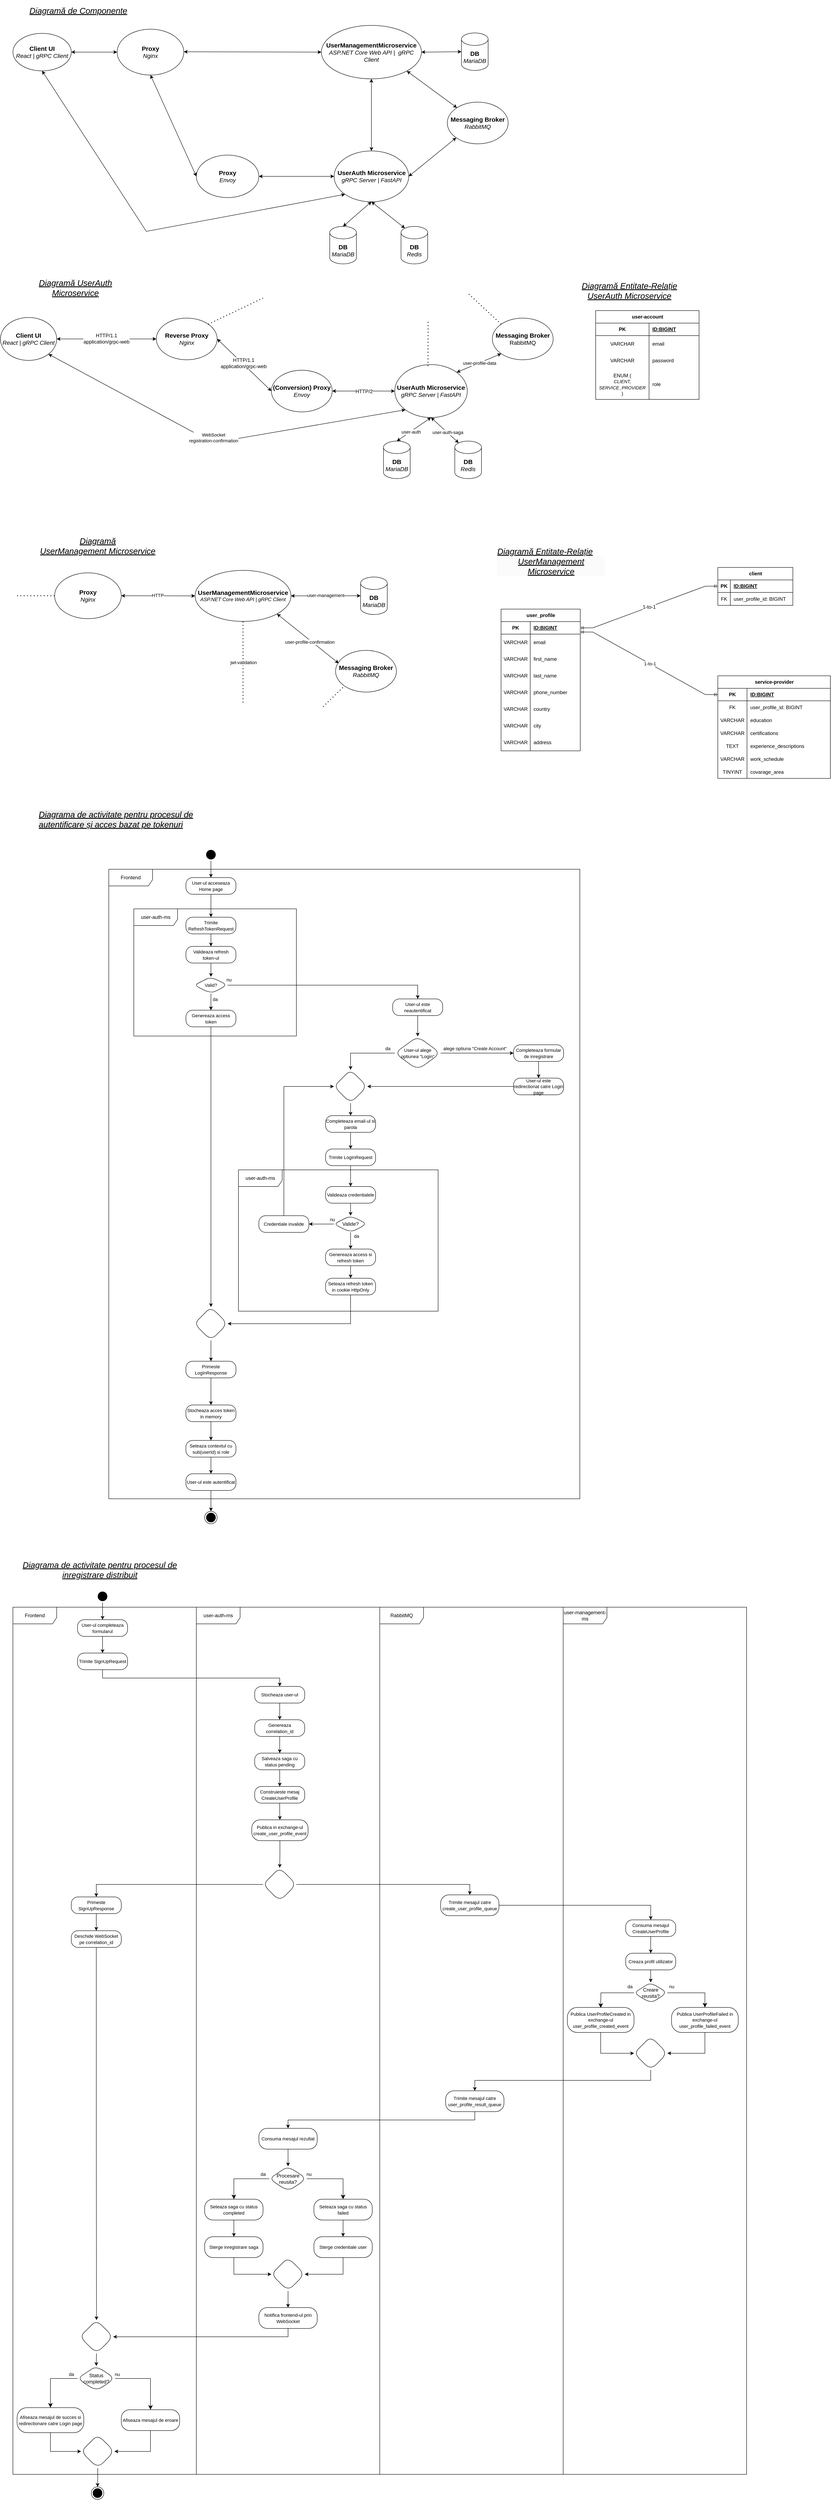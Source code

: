 <mxfile version="27.1.1">
  <diagram name="Pagină-1" id="FXPqD5-Xi9O7ps_5Nkma">
    <mxGraphModel dx="2377" dy="1238" grid="1" gridSize="10" guides="1" tooltips="1" connect="1" arrows="1" fold="1" page="1" pageScale="1" pageWidth="827" pageHeight="1169" math="0" shadow="0">
      <root>
        <mxCell id="0" />
        <mxCell id="1" parent="0" />
        <mxCell id="8nA0Rh1-UXfHZlDTwRZV-1" value="&lt;font style=&quot;font-size: 15px;&quot;&gt;&lt;b style=&quot;&quot;&gt;Client UI&lt;/b&gt;&lt;/font&gt;&lt;div&gt;&lt;font style=&quot;font-size: 14px;&quot;&gt;&lt;i&gt;React | gRPC Client&lt;/i&gt;&lt;/font&gt;&lt;/div&gt;" style="ellipse;whiteSpace=wrap;html=1;" parent="1" vertex="1">
          <mxGeometry x="40" y="85" width="140" height="90" as="geometry" />
        </mxCell>
        <mxCell id="8nA0Rh1-UXfHZlDTwRZV-15" value="&lt;font style=&quot;font-size: 15px;&quot;&gt;&lt;b&gt;Proxy&lt;/b&gt;&lt;/font&gt;&lt;div&gt;&lt;font style=&quot;font-size: 14px;&quot;&gt;&lt;i&gt;Envoy&lt;/i&gt;&lt;/font&gt;&lt;/div&gt;" style="ellipse;whiteSpace=wrap;html=1;" parent="1" vertex="1">
          <mxGeometry x="480" y="377" width="150" height="102" as="geometry" />
        </mxCell>
        <mxCell id="8nA0Rh1-UXfHZlDTwRZV-16" value="" style="endArrow=classic;startArrow=classic;html=1;rounded=0;exitX=0.5;exitY=1;exitDx=0;exitDy=0;entryX=0;entryY=0.5;entryDx=0;entryDy=0;" parent="1" source="ScuUsJSq9s-L0LrTq36s-1" target="8nA0Rh1-UXfHZlDTwRZV-15" edge="1">
          <mxGeometry width="50" height="50" relative="1" as="geometry">
            <mxPoint x="436" y="360" as="sourcePoint" />
            <mxPoint x="516" y="320" as="targetPoint" />
          </mxGeometry>
        </mxCell>
        <mxCell id="8nA0Rh1-UXfHZlDTwRZV-19" value="&lt;font style=&quot;font-size: 15px;&quot;&gt;&lt;b&gt;UserAuth Microservice&lt;/b&gt;&lt;/font&gt;&lt;div&gt;&lt;font style=&quot;font-size: 14px;&quot;&gt;&lt;i&gt;gRPC Server | FastAPI&lt;/i&gt;&lt;/font&gt;&lt;/div&gt;" style="ellipse;whiteSpace=wrap;html=1;" parent="1" vertex="1">
          <mxGeometry x="810.5" y="367" width="179" height="122" as="geometry" />
        </mxCell>
        <mxCell id="8nA0Rh1-UXfHZlDTwRZV-20" value="" style="endArrow=classic;startArrow=classic;html=1;rounded=0;exitX=1;exitY=0.5;exitDx=0;exitDy=0;entryX=0;entryY=0.5;entryDx=0;entryDy=0;" parent="1" source="8nA0Rh1-UXfHZlDTwRZV-15" target="8nA0Rh1-UXfHZlDTwRZV-19" edge="1">
          <mxGeometry width="50" height="50" relative="1" as="geometry">
            <mxPoint x="736" y="453" as="sourcePoint" />
            <mxPoint x="786" y="403" as="targetPoint" />
          </mxGeometry>
        </mxCell>
        <mxCell id="8nA0Rh1-UXfHZlDTwRZV-24" value="user-account" style="shape=table;startSize=30;container=1;collapsible=1;childLayout=tableLayout;fixedRows=1;rowLines=0;fontStyle=1;align=center;resizeLast=1;html=1;" parent="1" vertex="1">
          <mxGeometry x="1438" y="750" width="248" height="213" as="geometry" />
        </mxCell>
        <mxCell id="8nA0Rh1-UXfHZlDTwRZV-25" value="" style="shape=tableRow;horizontal=0;startSize=0;swimlaneHead=0;swimlaneBody=0;fillColor=none;collapsible=0;dropTarget=0;points=[[0,0.5],[1,0.5]];portConstraint=eastwest;top=0;left=0;right=0;bottom=1;" parent="8nA0Rh1-UXfHZlDTwRZV-24" vertex="1">
          <mxGeometry y="30" width="248" height="30" as="geometry" />
        </mxCell>
        <mxCell id="8nA0Rh1-UXfHZlDTwRZV-26" value="PK" style="shape=partialRectangle;connectable=0;fillColor=none;top=0;left=0;bottom=0;right=0;fontStyle=1;overflow=hidden;whiteSpace=wrap;html=1;" parent="8nA0Rh1-UXfHZlDTwRZV-25" vertex="1">
          <mxGeometry width="128" height="30" as="geometry">
            <mxRectangle width="128" height="30" as="alternateBounds" />
          </mxGeometry>
        </mxCell>
        <mxCell id="8nA0Rh1-UXfHZlDTwRZV-27" value="ID:BIGINT" style="shape=partialRectangle;connectable=0;fillColor=none;top=0;left=0;bottom=0;right=0;align=left;spacingLeft=6;fontStyle=5;overflow=hidden;whiteSpace=wrap;html=1;" parent="8nA0Rh1-UXfHZlDTwRZV-25" vertex="1">
          <mxGeometry x="128" width="120" height="30" as="geometry">
            <mxRectangle width="120" height="30" as="alternateBounds" />
          </mxGeometry>
        </mxCell>
        <mxCell id="8nA0Rh1-UXfHZlDTwRZV-28" value="" style="shape=tableRow;horizontal=0;startSize=0;swimlaneHead=0;swimlaneBody=0;fillColor=none;collapsible=0;dropTarget=0;points=[[0,0.5],[1,0.5]];portConstraint=eastwest;top=0;left=0;right=0;bottom=0;" parent="8nA0Rh1-UXfHZlDTwRZV-24" vertex="1">
          <mxGeometry y="60" width="248" height="40" as="geometry" />
        </mxCell>
        <mxCell id="8nA0Rh1-UXfHZlDTwRZV-29" value="VARCHAR" style="shape=partialRectangle;connectable=0;fillColor=none;top=0;left=0;bottom=0;right=0;editable=1;overflow=hidden;whiteSpace=wrap;html=1;" parent="8nA0Rh1-UXfHZlDTwRZV-28" vertex="1">
          <mxGeometry width="128" height="40" as="geometry">
            <mxRectangle width="128" height="40" as="alternateBounds" />
          </mxGeometry>
        </mxCell>
        <mxCell id="8nA0Rh1-UXfHZlDTwRZV-30" value="email" style="shape=partialRectangle;connectable=0;fillColor=none;top=0;left=0;bottom=0;right=0;align=left;spacingLeft=6;overflow=hidden;whiteSpace=wrap;html=1;" parent="8nA0Rh1-UXfHZlDTwRZV-28" vertex="1">
          <mxGeometry x="128" width="120" height="40" as="geometry">
            <mxRectangle width="120" height="40" as="alternateBounds" />
          </mxGeometry>
        </mxCell>
        <mxCell id="8nA0Rh1-UXfHZlDTwRZV-31" value="" style="shape=tableRow;horizontal=0;startSize=0;swimlaneHead=0;swimlaneBody=0;fillColor=none;collapsible=0;dropTarget=0;points=[[0,0.5],[1,0.5]];portConstraint=eastwest;top=0;left=0;right=0;bottom=0;" parent="8nA0Rh1-UXfHZlDTwRZV-24" vertex="1">
          <mxGeometry y="100" width="248" height="40" as="geometry" />
        </mxCell>
        <mxCell id="8nA0Rh1-UXfHZlDTwRZV-32" value="VARCHAR" style="shape=partialRectangle;connectable=0;fillColor=none;top=0;left=0;bottom=0;right=0;editable=1;overflow=hidden;whiteSpace=wrap;html=1;" parent="8nA0Rh1-UXfHZlDTwRZV-31" vertex="1">
          <mxGeometry width="128" height="40" as="geometry">
            <mxRectangle width="128" height="40" as="alternateBounds" />
          </mxGeometry>
        </mxCell>
        <mxCell id="8nA0Rh1-UXfHZlDTwRZV-33" value="password" style="shape=partialRectangle;connectable=0;fillColor=none;top=0;left=0;bottom=0;right=0;align=left;spacingLeft=6;overflow=hidden;whiteSpace=wrap;html=1;" parent="8nA0Rh1-UXfHZlDTwRZV-31" vertex="1">
          <mxGeometry x="128" width="120" height="40" as="geometry">
            <mxRectangle width="120" height="40" as="alternateBounds" />
          </mxGeometry>
        </mxCell>
        <mxCell id="fJvDgkGEsmQ1cLDRvCxi-20" style="shape=tableRow;horizontal=0;startSize=0;swimlaneHead=0;swimlaneBody=0;fillColor=none;collapsible=0;dropTarget=0;points=[[0,0.5],[1,0.5]];portConstraint=eastwest;top=0;left=0;right=0;bottom=0;" parent="8nA0Rh1-UXfHZlDTwRZV-24" vertex="1">
          <mxGeometry y="140" width="248" height="73" as="geometry" />
        </mxCell>
        <mxCell id="fJvDgkGEsmQ1cLDRvCxi-21" value="ENUM&amp;nbsp;&lt;span style=&quot;background-color: transparent; color: light-dark(rgb(0, 0, 0), rgb(255, 255, 255));&quot;&gt;(&lt;/span&gt;&lt;div&gt;&lt;div&gt;&lt;font style=&quot;font-size: 11px;&quot;&gt;&lt;i&gt;CLIENT,&lt;/i&gt;&lt;/font&gt;&lt;/div&gt;&lt;div&gt;&lt;font style=&quot;font-size: 11px;&quot;&gt;&lt;i&gt;SERVICE_PROVIDER&lt;/i&gt;&lt;/font&gt;&lt;br&gt;&lt;div&gt;)&lt;/div&gt;&lt;/div&gt;&lt;/div&gt;" style="shape=partialRectangle;connectable=0;fillColor=none;top=0;left=0;bottom=0;right=0;editable=1;overflow=hidden;whiteSpace=wrap;html=1;" parent="fJvDgkGEsmQ1cLDRvCxi-20" vertex="1">
          <mxGeometry width="128" height="73" as="geometry">
            <mxRectangle width="128" height="73" as="alternateBounds" />
          </mxGeometry>
        </mxCell>
        <mxCell id="fJvDgkGEsmQ1cLDRvCxi-22" value="role" style="shape=partialRectangle;connectable=0;fillColor=none;top=0;left=0;bottom=0;right=0;align=left;spacingLeft=6;overflow=hidden;whiteSpace=wrap;html=1;" parent="fJvDgkGEsmQ1cLDRvCxi-20" vertex="1">
          <mxGeometry x="128" width="120" height="73" as="geometry">
            <mxRectangle width="120" height="73" as="alternateBounds" />
          </mxGeometry>
        </mxCell>
        <mxCell id="ScuUsJSq9s-L0LrTq36s-1" value="&lt;span style=&quot;font-size: 15px;&quot;&gt;&lt;b&gt;Proxy&lt;/b&gt;&lt;/span&gt;&lt;div&gt;&lt;font style=&quot;font-size: 14px;&quot;&gt;&lt;i style=&quot;&quot;&gt;Nginx&lt;/i&gt;&lt;/font&gt;&lt;/div&gt;" style="ellipse;whiteSpace=wrap;html=1;" parent="1" vertex="1">
          <mxGeometry x="290" y="75" width="160" height="110" as="geometry" />
        </mxCell>
        <mxCell id="ScuUsJSq9s-L0LrTq36s-3" value="" style="endArrow=classic;startArrow=classic;html=1;rounded=0;exitX=1;exitY=0.5;exitDx=0;exitDy=0;entryX=0;entryY=0.5;entryDx=0;entryDy=0;" parent="1" source="8nA0Rh1-UXfHZlDTwRZV-1" target="ScuUsJSq9s-L0LrTq36s-1" edge="1">
          <mxGeometry width="50" height="50" relative="1" as="geometry">
            <mxPoint x="210" y="155" as="sourcePoint" />
            <mxPoint x="260" y="105" as="targetPoint" />
          </mxGeometry>
        </mxCell>
        <mxCell id="ScuUsJSq9s-L0LrTq36s-8" value="&lt;i&gt;&lt;font style=&quot;font-size: 20px;&quot;&gt;&lt;u style=&quot;&quot;&gt;Diagramă de Componente&lt;/u&gt;&lt;/font&gt;&lt;/i&gt;" style="text;html=1;align=center;verticalAlign=middle;whiteSpace=wrap;rounded=0;" parent="1" vertex="1">
          <mxGeometry x="77" y="5" width="240" height="50" as="geometry" />
        </mxCell>
        <mxCell id="ScuUsJSq9s-L0LrTq36s-9" value="&lt;font&gt;&lt;i&gt;&lt;u&gt;Diagramă UserAuth Microservice&lt;/u&gt;&lt;/i&gt;&lt;/font&gt;" style="text;html=1;align=center;verticalAlign=middle;whiteSpace=wrap;rounded=0;fontSize=20;" parent="1" vertex="1">
          <mxGeometry x="50" y="660" width="280" height="70" as="geometry" />
        </mxCell>
        <mxCell id="ScuUsJSq9s-L0LrTq36s-12" value="&lt;font style=&quot;font-size: 15px;&quot;&gt;&lt;b&gt;(Conversion) Proxy&lt;/b&gt;&lt;/font&gt;&lt;div&gt;&lt;font style=&quot;font-size: 14px;&quot;&gt;&lt;i&gt;Envoy&lt;/i&gt;&lt;/font&gt;&lt;/div&gt;" style="ellipse;whiteSpace=wrap;html=1;" parent="1" vertex="1">
          <mxGeometry x="660" y="893" width="146" height="100" as="geometry" />
        </mxCell>
        <mxCell id="ScuUsJSq9s-L0LrTq36s-14" value="&lt;font style=&quot;font-size: 15px;&quot;&gt;&lt;b&gt;UserAuth Microservice&lt;/b&gt;&lt;/font&gt;&lt;div&gt;&lt;font style=&quot;font-size: 14px;&quot;&gt;&lt;i&gt;gRPC Server | FastAPI&lt;/i&gt;&lt;/font&gt;&lt;/div&gt;" style="ellipse;whiteSpace=wrap;html=1;" parent="1" vertex="1">
          <mxGeometry x="956" y="879.5" width="174" height="127" as="geometry" />
        </mxCell>
        <mxCell id="ScuUsJSq9s-L0LrTq36s-15" value="" style="endArrow=classic;startArrow=classic;html=1;rounded=0;exitX=1;exitY=0.5;exitDx=0;exitDy=0;entryX=0;entryY=0.5;entryDx=0;entryDy=0;" parent="1" source="ScuUsJSq9s-L0LrTq36s-12" target="ScuUsJSq9s-L0LrTq36s-14" edge="1">
          <mxGeometry width="50" height="50" relative="1" as="geometry">
            <mxPoint x="823" y="968" as="sourcePoint" />
            <mxPoint x="873" y="918" as="targetPoint" />
          </mxGeometry>
        </mxCell>
        <mxCell id="ScuUsJSq9s-L0LrTq36s-23" value="HTTP/2" style="edgeLabel;html=1;align=center;verticalAlign=middle;resizable=0;points=[];fontSize=12;" parent="ScuUsJSq9s-L0LrTq36s-15" vertex="1" connectable="0">
          <mxGeometry x="0.193" y="-1" relative="1" as="geometry">
            <mxPoint x="-14" as="offset" />
          </mxGeometry>
        </mxCell>
        <mxCell id="ScuUsJSq9s-L0LrTq36s-16" value="&lt;b&gt;&lt;font style=&quot;font-size: 15px;&quot;&gt;DB&lt;/font&gt;&lt;/b&gt;&lt;div&gt;&lt;font style=&quot;font-size: 14px;&quot;&gt;&lt;i style=&quot;&quot;&gt;MariaDB&lt;/i&gt;&lt;/font&gt;&lt;/div&gt;" style="shape=cylinder3;whiteSpace=wrap;html=1;boundedLbl=1;backgroundOutline=1;size=15;" parent="1" vertex="1">
          <mxGeometry x="929" y="1063" width="64" height="90" as="geometry" />
        </mxCell>
        <mxCell id="ScuUsJSq9s-L0LrTq36s-21" value="" style="endArrow=classic;startArrow=classic;html=1;rounded=0;exitX=1;exitY=0.5;exitDx=0;exitDy=0;entryX=0;entryY=0.5;entryDx=0;entryDy=0;" parent="1" source="crXB8hbRIwwjcSzF-EqF-18" target="ScuUsJSq9s-L0LrTq36s-12" edge="1">
          <mxGeometry width="50" height="50" relative="1" as="geometry">
            <mxPoint x="524.0" y="813.5" as="sourcePoint" />
            <mxPoint x="597" y="943" as="targetPoint" />
          </mxGeometry>
        </mxCell>
        <mxCell id="ScuUsJSq9s-L0LrTq36s-22" value="HTTP/1.1&lt;div&gt;application/grpc-web&lt;/div&gt;" style="edgeLabel;html=1;align=center;verticalAlign=middle;resizable=0;points=[];fontSize=12;" parent="ScuUsJSq9s-L0LrTq36s-21" vertex="1" connectable="0">
          <mxGeometry x="-0.061" y="1" relative="1" as="geometry">
            <mxPoint x="1" as="offset" />
          </mxGeometry>
        </mxCell>
        <mxCell id="ScuUsJSq9s-L0LrTq36s-24" value="&lt;font&gt;&lt;i&gt;&lt;u&gt;Diagramă Entitate-Relație&lt;/u&gt;&lt;/i&gt;&lt;/font&gt;&lt;div&gt;&lt;span&gt;&lt;i&gt;&lt;u&gt;UserAuth Microservice&lt;/u&gt;&lt;/i&gt;&lt;/span&gt;&lt;/div&gt;" style="text;html=1;align=center;verticalAlign=middle;whiteSpace=wrap;rounded=0;fontSize=20;" parent="1" vertex="1">
          <mxGeometry x="1399" y="667" width="240" height="70" as="geometry" />
        </mxCell>
        <mxCell id="2FqLa4DTJuIObJsq9_Xk-1" value="&lt;font style=&quot;font-size: 15px;&quot;&gt;&lt;b&gt;UserManagementMicroservice&lt;br&gt;&lt;/b&gt;&lt;/font&gt;&lt;div&gt;&lt;i&gt;&lt;font style=&quot;font-size: 14px;&quot;&gt;ASP.NET Core Web API |&amp;nbsp; gRPC Client&lt;/font&gt;&lt;/i&gt;&lt;/div&gt;" style="ellipse;whiteSpace=wrap;html=1;" parent="1" vertex="1">
          <mxGeometry x="780" y="65.88" width="240" height="128.25" as="geometry" />
        </mxCell>
        <mxCell id="2FqLa4DTJuIObJsq9_Xk-2" value="" style="endArrow=classic;startArrow=classic;html=1;rounded=0;exitX=1;exitY=0.5;exitDx=0;exitDy=0;entryX=0;entryY=0.5;entryDx=0;entryDy=0;" parent="1" target="2FqLa4DTJuIObJsq9_Xk-1" edge="1">
          <mxGeometry width="50" height="50" relative="1" as="geometry">
            <mxPoint x="450" y="129.17" as="sourcePoint" />
            <mxPoint x="620" y="129.17" as="targetPoint" />
          </mxGeometry>
        </mxCell>
        <mxCell id="2FqLa4DTJuIObJsq9_Xk-3" value="&lt;b&gt;&lt;font style=&quot;font-size: 15px;&quot;&gt;DB&lt;/font&gt;&lt;/b&gt;&lt;div&gt;&lt;font style=&quot;font-size: 14px;&quot;&gt;&lt;i style=&quot;&quot;&gt;MariaDB&lt;/i&gt;&lt;/font&gt;&lt;/div&gt;" style="shape=cylinder3;whiteSpace=wrap;html=1;boundedLbl=1;backgroundOutline=1;size=15;" parent="1" vertex="1">
          <mxGeometry x="1116" y="84" width="64" height="90" as="geometry" />
        </mxCell>
        <mxCell id="2FqLa4DTJuIObJsq9_Xk-6" value="&lt;span style=&quot;font-size: 15px;&quot;&gt;&lt;b&gt;Messaging Broker&lt;/b&gt;&lt;/span&gt;&lt;div&gt;&lt;font style=&quot;font-size: 14px;&quot;&gt;&lt;i&gt;RabbitMQ&lt;/i&gt;&lt;/font&gt;&lt;/div&gt;" style="ellipse;whiteSpace=wrap;html=1;" parent="1" vertex="1">
          <mxGeometry x="1082" y="250" width="146" height="100" as="geometry" />
        </mxCell>
        <mxCell id="2FqLa4DTJuIObJsq9_Xk-7" value="" style="endArrow=classic;html=1;rounded=0;exitX=1;exitY=1;exitDx=0;exitDy=0;startArrow=classic;startFill=1;" parent="1" source="2FqLa4DTJuIObJsq9_Xk-1" target="2FqLa4DTJuIObJsq9_Xk-6" edge="1">
          <mxGeometry width="50" height="50" relative="1" as="geometry">
            <mxPoint x="938" y="268" as="sourcePoint" />
            <mxPoint x="1148" y="188" as="targetPoint" />
          </mxGeometry>
        </mxCell>
        <mxCell id="2FqLa4DTJuIObJsq9_Xk-8" value="" style="endArrow=classic;html=1;rounded=0;exitX=0;exitY=1;exitDx=0;exitDy=0;entryX=1;entryY=0.5;entryDx=0;entryDy=0;startArrow=classic;startFill=1;" parent="1" source="2FqLa4DTJuIObJsq9_Xk-6" target="8nA0Rh1-UXfHZlDTwRZV-19" edge="1">
          <mxGeometry width="50" height="50" relative="1" as="geometry">
            <mxPoint x="1190" y="379" as="sourcePoint" />
            <mxPoint x="1310" y="478" as="targetPoint" />
          </mxGeometry>
        </mxCell>
        <mxCell id="2FqLa4DTJuIObJsq9_Xk-10" value="&lt;span style=&quot;font-size: 15px;&quot;&gt;&lt;b&gt;Messaging Broker&lt;/b&gt;&lt;/span&gt;&lt;div&gt;&lt;font style=&quot;font-size: 14px;&quot;&gt;RabbitMQ&lt;/font&gt;&lt;/div&gt;" style="ellipse;whiteSpace=wrap;html=1;" parent="1" vertex="1">
          <mxGeometry x="1190" y="768" width="146" height="100" as="geometry" />
        </mxCell>
        <mxCell id="2FqLa4DTJuIObJsq9_Xk-14" value="" style="endArrow=none;dashed=1;html=1;dashPattern=1 3;strokeWidth=2;rounded=0;exitX=0;exitY=0;exitDx=0;exitDy=0;" parent="1" source="2FqLa4DTJuIObJsq9_Xk-10" edge="1">
          <mxGeometry width="50" height="50" relative="1" as="geometry">
            <mxPoint x="1076" y="651" as="sourcePoint" />
            <mxPoint x="1130" y="707" as="targetPoint" />
          </mxGeometry>
        </mxCell>
        <mxCell id="2FqLa4DTJuIObJsq9_Xk-15" value="&lt;span style=&quot;font-size: 15px;&quot;&gt;&lt;b&gt;Proxy&lt;/b&gt;&lt;/span&gt;&lt;div&gt;&lt;font style=&quot;font-size: 14px;&quot;&gt;&lt;i style=&quot;&quot;&gt;Nginx&lt;/i&gt;&lt;/font&gt;&lt;/div&gt;" style="ellipse;whiteSpace=wrap;html=1;" parent="1" vertex="1">
          <mxGeometry x="140" y="1379" width="160" height="110" as="geometry" />
        </mxCell>
        <mxCell id="2FqLa4DTJuIObJsq9_Xk-17" value="" style="endArrow=classic;startArrow=classic;html=1;rounded=0;entryX=0;entryY=0.5;entryDx=0;entryDy=0;exitX=1;exitY=0.5;exitDx=0;exitDy=0;" parent="1" source="2FqLa4DTJuIObJsq9_Xk-15" target="crXB8hbRIwwjcSzF-EqF-36" edge="1">
          <mxGeometry width="50" height="50" relative="1" as="geometry">
            <mxPoint x="290" y="1434" as="sourcePoint" />
            <mxPoint x="490" y="1437.25" as="targetPoint" />
          </mxGeometry>
        </mxCell>
        <mxCell id="crXB8hbRIwwjcSzF-EqF-26" value="HTTP" style="edgeLabel;html=1;align=center;verticalAlign=middle;resizable=0;points=[];" parent="2FqLa4DTJuIObJsq9_Xk-17" vertex="1" connectable="0">
          <mxGeometry x="-0.005" y="1" relative="1" as="geometry">
            <mxPoint x="-1" as="offset" />
          </mxGeometry>
        </mxCell>
        <mxCell id="2FqLa4DTJuIObJsq9_Xk-18" value="&lt;b&gt;&lt;font style=&quot;font-size: 15px;&quot;&gt;DB&lt;/font&gt;&lt;/b&gt;&lt;div&gt;&lt;font style=&quot;font-size: 14px;&quot;&gt;&lt;i style=&quot;&quot;&gt;MariaDB&lt;/i&gt;&lt;/font&gt;&lt;/div&gt;" style="shape=cylinder3;whiteSpace=wrap;html=1;boundedLbl=1;backgroundOutline=1;size=15;" parent="1" vertex="1">
          <mxGeometry x="874" y="1389" width="64" height="90" as="geometry" />
        </mxCell>
        <mxCell id="2FqLa4DTJuIObJsq9_Xk-20" value="&lt;span style=&quot;font-size: 15px;&quot;&gt;&lt;b&gt;Messaging Broker&lt;/b&gt;&lt;/span&gt;&lt;div&gt;&lt;font style=&quot;font-size: 14px;&quot;&gt;&lt;i&gt;RabbitMQ&lt;/i&gt;&lt;/font&gt;&lt;/div&gt;" style="ellipse;whiteSpace=wrap;html=1;" parent="1" vertex="1">
          <mxGeometry x="814" y="1565" width="146" height="100" as="geometry" />
        </mxCell>
        <mxCell id="2FqLa4DTJuIObJsq9_Xk-24" value="" style="endArrow=none;dashed=1;html=1;dashPattern=1 3;strokeWidth=2;rounded=0;entryX=0;entryY=0.5;entryDx=0;entryDy=0;" parent="1" target="2FqLa4DTJuIObJsq9_Xk-15" edge="1">
          <mxGeometry width="50" height="50" relative="1" as="geometry">
            <mxPoint x="50" y="1434" as="sourcePoint" />
            <mxPoint x="100" y="1409" as="targetPoint" />
          </mxGeometry>
        </mxCell>
        <mxCell id="2FqLa4DTJuIObJsq9_Xk-28" value="" style="endArrow=none;dashed=1;html=1;dashPattern=1 3;strokeWidth=2;rounded=0;entryX=0;entryY=1;entryDx=0;entryDy=0;" parent="1" target="2FqLa4DTJuIObJsq9_Xk-20" edge="1">
          <mxGeometry width="50" height="50" relative="1" as="geometry">
            <mxPoint x="784" y="1700" as="sourcePoint" />
            <mxPoint x="764" y="1395" as="targetPoint" />
          </mxGeometry>
        </mxCell>
        <mxCell id="2FqLa4DTJuIObJsq9_Xk-29" value="&lt;font&gt;&lt;i&gt;&lt;u&gt;Diagramă UserManagement&amp;nbsp;&lt;/u&gt;&lt;/i&gt;&lt;/font&gt;&lt;i style=&quot;background-color: transparent; color: light-dark(rgb(0, 0, 0), rgb(255, 255, 255));&quot;&gt;&lt;u&gt;Microservice&lt;/u&gt;&lt;/i&gt;" style="text;html=1;align=center;verticalAlign=middle;whiteSpace=wrap;rounded=0;fontSize=20;" parent="1" vertex="1">
          <mxGeometry x="77" y="1279" width="333" height="70" as="geometry" />
        </mxCell>
        <mxCell id="2FqLa4DTJuIObJsq9_Xk-30" value="user_profile" style="shape=table;startSize=30;container=1;collapsible=1;childLayout=tableLayout;fixedRows=1;rowLines=0;fontStyle=1;align=center;resizeLast=1;html=1;" parent="1" vertex="1">
          <mxGeometry x="1211" y="1466" width="190" height="340" as="geometry" />
        </mxCell>
        <mxCell id="2FqLa4DTJuIObJsq9_Xk-31" value="" style="shape=tableRow;horizontal=0;startSize=0;swimlaneHead=0;swimlaneBody=0;fillColor=none;collapsible=0;dropTarget=0;points=[[0,0.5],[1,0.5]];portConstraint=eastwest;top=0;left=0;right=0;bottom=1;" parent="2FqLa4DTJuIObJsq9_Xk-30" vertex="1">
          <mxGeometry y="30" width="190" height="30" as="geometry" />
        </mxCell>
        <mxCell id="2FqLa4DTJuIObJsq9_Xk-32" value="PK" style="shape=partialRectangle;connectable=0;fillColor=none;top=0;left=0;bottom=0;right=0;fontStyle=1;overflow=hidden;whiteSpace=wrap;html=1;" parent="2FqLa4DTJuIObJsq9_Xk-31" vertex="1">
          <mxGeometry width="70" height="30" as="geometry">
            <mxRectangle width="70" height="30" as="alternateBounds" />
          </mxGeometry>
        </mxCell>
        <mxCell id="2FqLa4DTJuIObJsq9_Xk-33" value="ID:BIGINT" style="shape=partialRectangle;connectable=0;fillColor=none;top=0;left=0;bottom=0;right=0;align=left;spacingLeft=6;fontStyle=5;overflow=hidden;whiteSpace=wrap;html=1;" parent="2FqLa4DTJuIObJsq9_Xk-31" vertex="1">
          <mxGeometry x="70" width="120" height="30" as="geometry">
            <mxRectangle width="120" height="30" as="alternateBounds" />
          </mxGeometry>
        </mxCell>
        <mxCell id="fJvDgkGEsmQ1cLDRvCxi-23" style="shape=tableRow;horizontal=0;startSize=0;swimlaneHead=0;swimlaneBody=0;fillColor=none;collapsible=0;dropTarget=0;points=[[0,0.5],[1,0.5]];portConstraint=eastwest;top=0;left=0;right=0;bottom=0;" parent="2FqLa4DTJuIObJsq9_Xk-30" vertex="1">
          <mxGeometry y="60" width="190" height="40" as="geometry" />
        </mxCell>
        <mxCell id="fJvDgkGEsmQ1cLDRvCxi-24" value="VARCHAR" style="shape=partialRectangle;connectable=0;fillColor=none;top=0;left=0;bottom=0;right=0;editable=1;overflow=hidden;whiteSpace=wrap;html=1;" parent="fJvDgkGEsmQ1cLDRvCxi-23" vertex="1">
          <mxGeometry width="70" height="40" as="geometry">
            <mxRectangle width="70" height="40" as="alternateBounds" />
          </mxGeometry>
        </mxCell>
        <mxCell id="fJvDgkGEsmQ1cLDRvCxi-25" value="email" style="shape=partialRectangle;connectable=0;fillColor=none;top=0;left=0;bottom=0;right=0;align=left;spacingLeft=6;overflow=hidden;whiteSpace=wrap;html=1;" parent="fJvDgkGEsmQ1cLDRvCxi-23" vertex="1">
          <mxGeometry x="70" width="120" height="40" as="geometry">
            <mxRectangle width="120" height="40" as="alternateBounds" />
          </mxGeometry>
        </mxCell>
        <mxCell id="2FqLa4DTJuIObJsq9_Xk-34" value="" style="shape=tableRow;horizontal=0;startSize=0;swimlaneHead=0;swimlaneBody=0;fillColor=none;collapsible=0;dropTarget=0;points=[[0,0.5],[1,0.5]];portConstraint=eastwest;top=0;left=0;right=0;bottom=0;" parent="2FqLa4DTJuIObJsq9_Xk-30" vertex="1">
          <mxGeometry y="100" width="190" height="40" as="geometry" />
        </mxCell>
        <mxCell id="2FqLa4DTJuIObJsq9_Xk-35" value="VARCHAR" style="shape=partialRectangle;connectable=0;fillColor=none;top=0;left=0;bottom=0;right=0;editable=1;overflow=hidden;whiteSpace=wrap;html=1;" parent="2FqLa4DTJuIObJsq9_Xk-34" vertex="1">
          <mxGeometry width="70" height="40" as="geometry">
            <mxRectangle width="70" height="40" as="alternateBounds" />
          </mxGeometry>
        </mxCell>
        <mxCell id="2FqLa4DTJuIObJsq9_Xk-36" value="first_name" style="shape=partialRectangle;connectable=0;fillColor=none;top=0;left=0;bottom=0;right=0;align=left;spacingLeft=6;overflow=hidden;whiteSpace=wrap;html=1;" parent="2FqLa4DTJuIObJsq9_Xk-34" vertex="1">
          <mxGeometry x="70" width="120" height="40" as="geometry">
            <mxRectangle width="120" height="40" as="alternateBounds" />
          </mxGeometry>
        </mxCell>
        <mxCell id="2FqLa4DTJuIObJsq9_Xk-37" value="" style="shape=tableRow;horizontal=0;startSize=0;swimlaneHead=0;swimlaneBody=0;fillColor=none;collapsible=0;dropTarget=0;points=[[0,0.5],[1,0.5]];portConstraint=eastwest;top=0;left=0;right=0;bottom=0;" parent="2FqLa4DTJuIObJsq9_Xk-30" vertex="1">
          <mxGeometry y="140" width="190" height="40" as="geometry" />
        </mxCell>
        <mxCell id="2FqLa4DTJuIObJsq9_Xk-38" value="VARCHAR" style="shape=partialRectangle;connectable=0;fillColor=none;top=0;left=0;bottom=0;right=0;editable=1;overflow=hidden;whiteSpace=wrap;html=1;" parent="2FqLa4DTJuIObJsq9_Xk-37" vertex="1">
          <mxGeometry width="70" height="40" as="geometry">
            <mxRectangle width="70" height="40" as="alternateBounds" />
          </mxGeometry>
        </mxCell>
        <mxCell id="2FqLa4DTJuIObJsq9_Xk-39" value="last_name" style="shape=partialRectangle;connectable=0;fillColor=none;top=0;left=0;bottom=0;right=0;align=left;spacingLeft=6;overflow=hidden;whiteSpace=wrap;html=1;" parent="2FqLa4DTJuIObJsq9_Xk-37" vertex="1">
          <mxGeometry x="70" width="120" height="40" as="geometry">
            <mxRectangle width="120" height="40" as="alternateBounds" />
          </mxGeometry>
        </mxCell>
        <mxCell id="2FqLa4DTJuIObJsq9_Xk-49" value="" style="shape=tableRow;horizontal=0;startSize=0;swimlaneHead=0;swimlaneBody=0;fillColor=none;collapsible=0;dropTarget=0;points=[[0,0.5],[1,0.5]];portConstraint=eastwest;top=0;left=0;right=0;bottom=0;" parent="2FqLa4DTJuIObJsq9_Xk-30" vertex="1">
          <mxGeometry y="180" width="190" height="40" as="geometry" />
        </mxCell>
        <mxCell id="2FqLa4DTJuIObJsq9_Xk-50" value="VARCHAR" style="shape=partialRectangle;connectable=0;fillColor=none;top=0;left=0;bottom=0;right=0;editable=1;overflow=hidden;whiteSpace=wrap;html=1;" parent="2FqLa4DTJuIObJsq9_Xk-49" vertex="1">
          <mxGeometry width="70" height="40" as="geometry">
            <mxRectangle width="70" height="40" as="alternateBounds" />
          </mxGeometry>
        </mxCell>
        <mxCell id="2FqLa4DTJuIObJsq9_Xk-51" value="phone_number" style="shape=partialRectangle;connectable=0;fillColor=none;top=0;left=0;bottom=0;right=0;align=left;spacingLeft=6;overflow=hidden;whiteSpace=wrap;html=1;" parent="2FqLa4DTJuIObJsq9_Xk-49" vertex="1">
          <mxGeometry x="70" width="120" height="40" as="geometry">
            <mxRectangle width="120" height="40" as="alternateBounds" />
          </mxGeometry>
        </mxCell>
        <mxCell id="2FqLa4DTJuIObJsq9_Xk-52" value="" style="shape=tableRow;horizontal=0;startSize=0;swimlaneHead=0;swimlaneBody=0;fillColor=none;collapsible=0;dropTarget=0;points=[[0,0.5],[1,0.5]];portConstraint=eastwest;top=0;left=0;right=0;bottom=0;" parent="2FqLa4DTJuIObJsq9_Xk-30" vertex="1">
          <mxGeometry y="220" width="190" height="40" as="geometry" />
        </mxCell>
        <mxCell id="2FqLa4DTJuIObJsq9_Xk-53" value="VARCHAR" style="shape=partialRectangle;connectable=0;fillColor=none;top=0;left=0;bottom=0;right=0;editable=1;overflow=hidden;whiteSpace=wrap;html=1;" parent="2FqLa4DTJuIObJsq9_Xk-52" vertex="1">
          <mxGeometry width="70" height="40" as="geometry">
            <mxRectangle width="70" height="40" as="alternateBounds" />
          </mxGeometry>
        </mxCell>
        <mxCell id="2FqLa4DTJuIObJsq9_Xk-54" value="country" style="shape=partialRectangle;connectable=0;fillColor=none;top=0;left=0;bottom=0;right=0;align=left;spacingLeft=6;overflow=hidden;whiteSpace=wrap;html=1;" parent="2FqLa4DTJuIObJsq9_Xk-52" vertex="1">
          <mxGeometry x="70" width="120" height="40" as="geometry">
            <mxRectangle width="120" height="40" as="alternateBounds" />
          </mxGeometry>
        </mxCell>
        <mxCell id="2FqLa4DTJuIObJsq9_Xk-58" value="" style="shape=tableRow;horizontal=0;startSize=0;swimlaneHead=0;swimlaneBody=0;fillColor=none;collapsible=0;dropTarget=0;points=[[0,0.5],[1,0.5]];portConstraint=eastwest;top=0;left=0;right=0;bottom=0;" parent="2FqLa4DTJuIObJsq9_Xk-30" vertex="1">
          <mxGeometry y="260" width="190" height="40" as="geometry" />
        </mxCell>
        <mxCell id="2FqLa4DTJuIObJsq9_Xk-59" value="VARCHAR" style="shape=partialRectangle;connectable=0;fillColor=none;top=0;left=0;bottom=0;right=0;editable=1;overflow=hidden;whiteSpace=wrap;html=1;" parent="2FqLa4DTJuIObJsq9_Xk-58" vertex="1">
          <mxGeometry width="70" height="40" as="geometry">
            <mxRectangle width="70" height="40" as="alternateBounds" />
          </mxGeometry>
        </mxCell>
        <mxCell id="2FqLa4DTJuIObJsq9_Xk-60" value="city" style="shape=partialRectangle;connectable=0;fillColor=none;top=0;left=0;bottom=0;right=0;align=left;spacingLeft=6;overflow=hidden;whiteSpace=wrap;html=1;" parent="2FqLa4DTJuIObJsq9_Xk-58" vertex="1">
          <mxGeometry x="70" width="120" height="40" as="geometry">
            <mxRectangle width="120" height="40" as="alternateBounds" />
          </mxGeometry>
        </mxCell>
        <mxCell id="2FqLa4DTJuIObJsq9_Xk-61" value="" style="shape=tableRow;horizontal=0;startSize=0;swimlaneHead=0;swimlaneBody=0;fillColor=none;collapsible=0;dropTarget=0;points=[[0,0.5],[1,0.5]];portConstraint=eastwest;top=0;left=0;right=0;bottom=0;" parent="2FqLa4DTJuIObJsq9_Xk-30" vertex="1">
          <mxGeometry y="300" width="190" height="40" as="geometry" />
        </mxCell>
        <mxCell id="2FqLa4DTJuIObJsq9_Xk-62" value="VARCHAR" style="shape=partialRectangle;connectable=0;fillColor=none;top=0;left=0;bottom=0;right=0;editable=1;overflow=hidden;whiteSpace=wrap;html=1;" parent="2FqLa4DTJuIObJsq9_Xk-61" vertex="1">
          <mxGeometry width="70" height="40" as="geometry">
            <mxRectangle width="70" height="40" as="alternateBounds" />
          </mxGeometry>
        </mxCell>
        <mxCell id="2FqLa4DTJuIObJsq9_Xk-63" value="address" style="shape=partialRectangle;connectable=0;fillColor=none;top=0;left=0;bottom=0;right=0;align=left;spacingLeft=6;overflow=hidden;whiteSpace=wrap;html=1;" parent="2FqLa4DTJuIObJsq9_Xk-61" vertex="1">
          <mxGeometry x="70" width="120" height="40" as="geometry">
            <mxRectangle width="120" height="40" as="alternateBounds" />
          </mxGeometry>
        </mxCell>
        <mxCell id="fJvDgkGEsmQ1cLDRvCxi-45" value="&lt;font style=&quot;forced-color-adjust: none; color: rgb(0, 0, 0); font-family: Helvetica; font-size: 20px; font-style: normal; font-variant-ligatures: normal; font-variant-caps: normal; font-weight: 400; letter-spacing: normal; orphans: 2; text-align: center; text-indent: 0px; text-transform: none; widows: 2; word-spacing: 0px; -webkit-text-stroke-width: 0px; white-space: normal; background-color: rgb(251, 251, 251); text-decoration-thickness: initial; text-decoration-style: initial; text-decoration-color: initial;&quot;&gt;&lt;i style=&quot;forced-color-adjust: none;&quot;&gt;&lt;u style=&quot;forced-color-adjust: none;&quot;&gt;Diagramă Entitate-Relație&lt;/u&gt;&lt;/i&gt;&lt;/font&gt;&lt;div style=&quot;forced-color-adjust: none; color: rgb(0, 0, 0); font-family: Helvetica; font-size: 20px; font-variant-ligatures: normal; font-variant-caps: normal; font-weight: 400; letter-spacing: normal; orphans: 2; text-align: center; text-indent: 0px; text-transform: none; widows: 2; word-spacing: 0px; -webkit-text-stroke-width: 0px; white-space: normal; background-color: rgb(251, 251, 251); text-decoration-thickness: initial; text-decoration-style: initial; text-decoration-color: initial;&quot;&gt;&lt;i&gt;&lt;u&gt;UserManagement Microservice&lt;/u&gt;&lt;/i&gt;&lt;/div&gt;" style="text;whiteSpace=wrap;html=1;" parent="1" vertex="1">
          <mxGeometry x="1200" y="1309" width="260" height="70" as="geometry" />
        </mxCell>
        <mxCell id="fJvDgkGEsmQ1cLDRvCxi-46" value="client" style="shape=table;startSize=30;container=1;collapsible=1;childLayout=tableLayout;fixedRows=1;rowLines=0;fontStyle=1;align=center;resizeLast=1;html=1;" parent="1" vertex="1">
          <mxGeometry x="1731" y="1366" width="180" height="91" as="geometry" />
        </mxCell>
        <mxCell id="fJvDgkGEsmQ1cLDRvCxi-47" value="" style="shape=tableRow;horizontal=0;startSize=0;swimlaneHead=0;swimlaneBody=0;fillColor=none;collapsible=0;dropTarget=0;points=[[0,0.5],[1,0.5]];portConstraint=eastwest;top=0;left=0;right=0;bottom=1;" parent="fJvDgkGEsmQ1cLDRvCxi-46" vertex="1">
          <mxGeometry y="30" width="180" height="30" as="geometry" />
        </mxCell>
        <mxCell id="fJvDgkGEsmQ1cLDRvCxi-48" value="PK" style="shape=partialRectangle;connectable=0;fillColor=none;top=0;left=0;bottom=0;right=0;fontStyle=1;overflow=hidden;whiteSpace=wrap;html=1;" parent="fJvDgkGEsmQ1cLDRvCxi-47" vertex="1">
          <mxGeometry width="30" height="30" as="geometry">
            <mxRectangle width="30" height="30" as="alternateBounds" />
          </mxGeometry>
        </mxCell>
        <mxCell id="fJvDgkGEsmQ1cLDRvCxi-49" value="ID:BIGINT" style="shape=partialRectangle;connectable=0;fillColor=none;top=0;left=0;bottom=0;right=0;align=left;spacingLeft=6;fontStyle=5;overflow=hidden;whiteSpace=wrap;html=1;" parent="fJvDgkGEsmQ1cLDRvCxi-47" vertex="1">
          <mxGeometry x="30" width="150" height="30" as="geometry">
            <mxRectangle width="150" height="30" as="alternateBounds" />
          </mxGeometry>
        </mxCell>
        <mxCell id="fJvDgkGEsmQ1cLDRvCxi-50" value="" style="shape=tableRow;horizontal=0;startSize=0;swimlaneHead=0;swimlaneBody=0;fillColor=none;collapsible=0;dropTarget=0;points=[[0,0.5],[1,0.5]];portConstraint=eastwest;top=0;left=0;right=0;bottom=0;" parent="fJvDgkGEsmQ1cLDRvCxi-46" vertex="1">
          <mxGeometry y="60" width="180" height="31" as="geometry" />
        </mxCell>
        <mxCell id="fJvDgkGEsmQ1cLDRvCxi-51" value="FK" style="shape=partialRectangle;connectable=0;fillColor=none;top=0;left=0;bottom=0;right=0;editable=1;overflow=hidden;whiteSpace=wrap;html=1;" parent="fJvDgkGEsmQ1cLDRvCxi-50" vertex="1">
          <mxGeometry width="30" height="31" as="geometry">
            <mxRectangle width="30" height="31" as="alternateBounds" />
          </mxGeometry>
        </mxCell>
        <mxCell id="fJvDgkGEsmQ1cLDRvCxi-52" value="user_profile_id: BIGINT" style="shape=partialRectangle;connectable=0;fillColor=none;top=0;left=0;bottom=0;right=0;align=left;spacingLeft=6;overflow=hidden;whiteSpace=wrap;html=1;" parent="fJvDgkGEsmQ1cLDRvCxi-50" vertex="1">
          <mxGeometry x="30" width="150" height="31" as="geometry">
            <mxRectangle width="150" height="31" as="alternateBounds" />
          </mxGeometry>
        </mxCell>
        <mxCell id="fJvDgkGEsmQ1cLDRvCxi-73" value="service-provider" style="shape=table;startSize=30;container=1;collapsible=1;childLayout=tableLayout;fixedRows=1;rowLines=0;fontStyle=1;align=center;resizeLast=1;html=1;" parent="1" vertex="1">
          <mxGeometry x="1731" y="1626" width="270" height="246" as="geometry" />
        </mxCell>
        <mxCell id="fJvDgkGEsmQ1cLDRvCxi-74" value="" style="shape=tableRow;horizontal=0;startSize=0;swimlaneHead=0;swimlaneBody=0;fillColor=none;collapsible=0;dropTarget=0;points=[[0,0.5],[1,0.5]];portConstraint=eastwest;top=0;left=0;right=0;bottom=1;" parent="fJvDgkGEsmQ1cLDRvCxi-73" vertex="1">
          <mxGeometry y="30" width="270" height="30" as="geometry" />
        </mxCell>
        <mxCell id="fJvDgkGEsmQ1cLDRvCxi-75" value="PK" style="shape=partialRectangle;connectable=0;fillColor=none;top=0;left=0;bottom=0;right=0;fontStyle=1;overflow=hidden;whiteSpace=wrap;html=1;" parent="fJvDgkGEsmQ1cLDRvCxi-74" vertex="1">
          <mxGeometry width="70" height="30" as="geometry">
            <mxRectangle width="70" height="30" as="alternateBounds" />
          </mxGeometry>
        </mxCell>
        <mxCell id="fJvDgkGEsmQ1cLDRvCxi-76" value="ID:BIGINT" style="shape=partialRectangle;connectable=0;fillColor=none;top=0;left=0;bottom=0;right=0;align=left;spacingLeft=6;fontStyle=5;overflow=hidden;whiteSpace=wrap;html=1;" parent="fJvDgkGEsmQ1cLDRvCxi-74" vertex="1">
          <mxGeometry x="70" width="200" height="30" as="geometry">
            <mxRectangle width="200" height="30" as="alternateBounds" />
          </mxGeometry>
        </mxCell>
        <mxCell id="fJvDgkGEsmQ1cLDRvCxi-77" value="" style="shape=tableRow;horizontal=0;startSize=0;swimlaneHead=0;swimlaneBody=0;fillColor=none;collapsible=0;dropTarget=0;points=[[0,0.5],[1,0.5]];portConstraint=eastwest;top=0;left=0;right=0;bottom=0;" parent="fJvDgkGEsmQ1cLDRvCxi-73" vertex="1">
          <mxGeometry y="60" width="270" height="31" as="geometry" />
        </mxCell>
        <mxCell id="fJvDgkGEsmQ1cLDRvCxi-78" value="FK" style="shape=partialRectangle;connectable=0;fillColor=none;top=0;left=0;bottom=0;right=0;editable=1;overflow=hidden;whiteSpace=wrap;html=1;" parent="fJvDgkGEsmQ1cLDRvCxi-77" vertex="1">
          <mxGeometry width="70" height="31" as="geometry">
            <mxRectangle width="70" height="31" as="alternateBounds" />
          </mxGeometry>
        </mxCell>
        <mxCell id="fJvDgkGEsmQ1cLDRvCxi-79" value="user_profile_id: BIGINT" style="shape=partialRectangle;connectable=0;fillColor=none;top=0;left=0;bottom=0;right=0;align=left;spacingLeft=6;overflow=hidden;whiteSpace=wrap;html=1;" parent="fJvDgkGEsmQ1cLDRvCxi-77" vertex="1">
          <mxGeometry x="70" width="200" height="31" as="geometry">
            <mxRectangle width="200" height="31" as="alternateBounds" />
          </mxGeometry>
        </mxCell>
        <mxCell id="fJvDgkGEsmQ1cLDRvCxi-80" style="shape=tableRow;horizontal=0;startSize=0;swimlaneHead=0;swimlaneBody=0;fillColor=none;collapsible=0;dropTarget=0;points=[[0,0.5],[1,0.5]];portConstraint=eastwest;top=0;left=0;right=0;bottom=0;" parent="fJvDgkGEsmQ1cLDRvCxi-73" vertex="1">
          <mxGeometry y="91" width="270" height="31" as="geometry" />
        </mxCell>
        <mxCell id="fJvDgkGEsmQ1cLDRvCxi-81" value="VARCHAR" style="shape=partialRectangle;connectable=0;fillColor=none;top=0;left=0;bottom=0;right=0;editable=1;overflow=hidden;whiteSpace=wrap;html=1;" parent="fJvDgkGEsmQ1cLDRvCxi-80" vertex="1">
          <mxGeometry width="70" height="31" as="geometry">
            <mxRectangle width="70" height="31" as="alternateBounds" />
          </mxGeometry>
        </mxCell>
        <mxCell id="fJvDgkGEsmQ1cLDRvCxi-82" value="education" style="shape=partialRectangle;connectable=0;fillColor=none;top=0;left=0;bottom=0;right=0;align=left;spacingLeft=6;overflow=hidden;whiteSpace=wrap;html=1;" parent="fJvDgkGEsmQ1cLDRvCxi-80" vertex="1">
          <mxGeometry x="70" width="200" height="31" as="geometry">
            <mxRectangle width="200" height="31" as="alternateBounds" />
          </mxGeometry>
        </mxCell>
        <mxCell id="fJvDgkGEsmQ1cLDRvCxi-86" style="shape=tableRow;horizontal=0;startSize=0;swimlaneHead=0;swimlaneBody=0;fillColor=none;collapsible=0;dropTarget=0;points=[[0,0.5],[1,0.5]];portConstraint=eastwest;top=0;left=0;right=0;bottom=0;" parent="fJvDgkGEsmQ1cLDRvCxi-73" vertex="1">
          <mxGeometry y="122" width="270" height="31" as="geometry" />
        </mxCell>
        <mxCell id="fJvDgkGEsmQ1cLDRvCxi-87" value="VARCHAR" style="shape=partialRectangle;connectable=0;fillColor=none;top=0;left=0;bottom=0;right=0;editable=1;overflow=hidden;whiteSpace=wrap;html=1;" parent="fJvDgkGEsmQ1cLDRvCxi-86" vertex="1">
          <mxGeometry width="70" height="31" as="geometry">
            <mxRectangle width="70" height="31" as="alternateBounds" />
          </mxGeometry>
        </mxCell>
        <mxCell id="fJvDgkGEsmQ1cLDRvCxi-88" value="certifications" style="shape=partialRectangle;connectable=0;fillColor=none;top=0;left=0;bottom=0;right=0;align=left;spacingLeft=6;overflow=hidden;whiteSpace=wrap;html=1;" parent="fJvDgkGEsmQ1cLDRvCxi-86" vertex="1">
          <mxGeometry x="70" width="200" height="31" as="geometry">
            <mxRectangle width="200" height="31" as="alternateBounds" />
          </mxGeometry>
        </mxCell>
        <mxCell id="fJvDgkGEsmQ1cLDRvCxi-89" style="shape=tableRow;horizontal=0;startSize=0;swimlaneHead=0;swimlaneBody=0;fillColor=none;collapsible=0;dropTarget=0;points=[[0,0.5],[1,0.5]];portConstraint=eastwest;top=0;left=0;right=0;bottom=0;" parent="fJvDgkGEsmQ1cLDRvCxi-73" vertex="1">
          <mxGeometry y="153" width="270" height="31" as="geometry" />
        </mxCell>
        <mxCell id="fJvDgkGEsmQ1cLDRvCxi-90" value="TEXT" style="shape=partialRectangle;connectable=0;fillColor=none;top=0;left=0;bottom=0;right=0;editable=1;overflow=hidden;whiteSpace=wrap;html=1;" parent="fJvDgkGEsmQ1cLDRvCxi-89" vertex="1">
          <mxGeometry width="70" height="31" as="geometry">
            <mxRectangle width="70" height="31" as="alternateBounds" />
          </mxGeometry>
        </mxCell>
        <mxCell id="fJvDgkGEsmQ1cLDRvCxi-91" value="experience_descriptions" style="shape=partialRectangle;connectable=0;fillColor=none;top=0;left=0;bottom=0;right=0;align=left;spacingLeft=6;overflow=hidden;whiteSpace=wrap;html=1;" parent="fJvDgkGEsmQ1cLDRvCxi-89" vertex="1">
          <mxGeometry x="70" width="200" height="31" as="geometry">
            <mxRectangle width="200" height="31" as="alternateBounds" />
          </mxGeometry>
        </mxCell>
        <mxCell id="fJvDgkGEsmQ1cLDRvCxi-92" style="shape=tableRow;horizontal=0;startSize=0;swimlaneHead=0;swimlaneBody=0;fillColor=none;collapsible=0;dropTarget=0;points=[[0,0.5],[1,0.5]];portConstraint=eastwest;top=0;left=0;right=0;bottom=0;" parent="fJvDgkGEsmQ1cLDRvCxi-73" vertex="1">
          <mxGeometry y="184" width="270" height="31" as="geometry" />
        </mxCell>
        <mxCell id="fJvDgkGEsmQ1cLDRvCxi-93" value="VARCHAR" style="shape=partialRectangle;connectable=0;fillColor=none;top=0;left=0;bottom=0;right=0;editable=1;overflow=hidden;whiteSpace=wrap;html=1;" parent="fJvDgkGEsmQ1cLDRvCxi-92" vertex="1">
          <mxGeometry width="70" height="31" as="geometry">
            <mxRectangle width="70" height="31" as="alternateBounds" />
          </mxGeometry>
        </mxCell>
        <mxCell id="fJvDgkGEsmQ1cLDRvCxi-94" value="work_schedule" style="shape=partialRectangle;connectable=0;fillColor=none;top=0;left=0;bottom=0;right=0;align=left;spacingLeft=6;overflow=hidden;whiteSpace=wrap;html=1;" parent="fJvDgkGEsmQ1cLDRvCxi-92" vertex="1">
          <mxGeometry x="70" width="200" height="31" as="geometry">
            <mxRectangle width="200" height="31" as="alternateBounds" />
          </mxGeometry>
        </mxCell>
        <mxCell id="fJvDgkGEsmQ1cLDRvCxi-98" style="shape=tableRow;horizontal=0;startSize=0;swimlaneHead=0;swimlaneBody=0;fillColor=none;collapsible=0;dropTarget=0;points=[[0,0.5],[1,0.5]];portConstraint=eastwest;top=0;left=0;right=0;bottom=0;" parent="fJvDgkGEsmQ1cLDRvCxi-73" vertex="1">
          <mxGeometry y="215" width="270" height="31" as="geometry" />
        </mxCell>
        <mxCell id="fJvDgkGEsmQ1cLDRvCxi-99" value="TINYINT" style="shape=partialRectangle;connectable=0;fillColor=none;top=0;left=0;bottom=0;right=0;editable=1;overflow=hidden;whiteSpace=wrap;html=1;" parent="fJvDgkGEsmQ1cLDRvCxi-98" vertex="1">
          <mxGeometry width="70" height="31" as="geometry">
            <mxRectangle width="70" height="31" as="alternateBounds" />
          </mxGeometry>
        </mxCell>
        <mxCell id="fJvDgkGEsmQ1cLDRvCxi-100" value="covarage_area" style="shape=partialRectangle;connectable=0;fillColor=none;top=0;left=0;bottom=0;right=0;align=left;spacingLeft=6;overflow=hidden;whiteSpace=wrap;html=1;" parent="fJvDgkGEsmQ1cLDRvCxi-98" vertex="1">
          <mxGeometry x="70" width="200" height="31" as="geometry">
            <mxRectangle width="200" height="31" as="alternateBounds" />
          </mxGeometry>
        </mxCell>
        <mxCell id="crXB8hbRIwwjcSzF-EqF-3" value="" style="endArrow=classic;startArrow=classic;html=1;rounded=0;entryX=0;entryY=0.5;entryDx=0;entryDy=0;exitX=1;exitY=0.5;exitDx=0;exitDy=0;" parent="1" source="crXB8hbRIwwjcSzF-EqF-19" target="crXB8hbRIwwjcSzF-EqF-18" edge="1">
          <mxGeometry width="50" height="50" relative="1" as="geometry">
            <mxPoint x="150" y="817" as="sourcePoint" />
            <mxPoint x="380" y="821" as="targetPoint" />
          </mxGeometry>
        </mxCell>
        <mxCell id="crXB8hbRIwwjcSzF-EqF-4" value="Text" style="edgeLabel;html=1;align=center;verticalAlign=middle;resizable=0;points=[];" parent="crXB8hbRIwwjcSzF-EqF-3" vertex="1" connectable="0">
          <mxGeometry x="0.001" y="1" relative="1" as="geometry">
            <mxPoint as="offset" />
          </mxGeometry>
        </mxCell>
        <mxCell id="crXB8hbRIwwjcSzF-EqF-6" value="&lt;span style=&quot;font-size: 12px;&quot;&gt;HTTP/1.1&lt;/span&gt;&lt;div style=&quot;font-size: 12px;&quot;&gt;application/grpc-web&lt;/div&gt;" style="edgeLabel;html=1;align=center;verticalAlign=middle;resizable=0;points=[];" parent="crXB8hbRIwwjcSzF-EqF-3" vertex="1" connectable="0">
          <mxGeometry x="-0.006" y="2" relative="1" as="geometry">
            <mxPoint y="1" as="offset" />
          </mxGeometry>
        </mxCell>
        <mxCell id="crXB8hbRIwwjcSzF-EqF-7" value="" style="endArrow=classic;startArrow=classic;html=1;rounded=0;entryX=0.5;entryY=1;entryDx=0;entryDy=0;exitX=0.5;exitY=0;exitDx=0;exitDy=0;exitPerimeter=0;" parent="1" source="ScuUsJSq9s-L0LrTq36s-16" target="ScuUsJSq9s-L0LrTq36s-14" edge="1">
          <mxGeometry width="50" height="50" relative="1" as="geometry">
            <mxPoint x="1036" y="1063" as="sourcePoint" />
            <mxPoint x="1090" y="1013" as="targetPoint" />
          </mxGeometry>
        </mxCell>
        <mxCell id="crXB8hbRIwwjcSzF-EqF-37" value="user-auth" style="edgeLabel;html=1;align=center;verticalAlign=middle;resizable=0;points=[];" parent="crXB8hbRIwwjcSzF-EqF-7" vertex="1" connectable="0">
          <mxGeometry x="-0.183" y="-1" relative="1" as="geometry">
            <mxPoint as="offset" />
          </mxGeometry>
        </mxCell>
        <mxCell id="crXB8hbRIwwjcSzF-EqF-9" value="" style="endArrow=classic;startArrow=classic;html=1;rounded=0;entryX=0;entryY=1;entryDx=0;entryDy=0;exitX=1;exitY=1;exitDx=0;exitDy=0;" parent="1" source="crXB8hbRIwwjcSzF-EqF-19" target="ScuUsJSq9s-L0LrTq36s-14" edge="1">
          <mxGeometry width="50" height="50" relative="1" as="geometry">
            <mxPoint x="131.242" y="854.994" as="sourcePoint" />
            <mxPoint x="600" y="1003" as="targetPoint" />
            <Array as="points">
              <mxPoint x="520" y="1067" />
            </Array>
          </mxGeometry>
        </mxCell>
        <mxCell id="crXB8hbRIwwjcSzF-EqF-11" value="WebSocket&lt;div&gt;registration-confirmation&lt;/div&gt;" style="edgeLabel;html=1;align=center;verticalAlign=middle;resizable=0;points=[];" parent="crXB8hbRIwwjcSzF-EqF-9" vertex="1" connectable="0">
          <mxGeometry x="0.495" y="1" relative="1" as="geometry">
            <mxPoint x="-232" y="29" as="offset" />
          </mxGeometry>
        </mxCell>
        <mxCell id="crXB8hbRIwwjcSzF-EqF-13" value="" style="endArrow=classic;startArrow=classic;html=1;rounded=0;exitX=1;exitY=0;exitDx=0;exitDy=0;entryX=0;entryY=1;entryDx=0;entryDy=0;" parent="1" source="ScuUsJSq9s-L0LrTq36s-14" target="2FqLa4DTJuIObJsq9_Xk-10" edge="1">
          <mxGeometry width="50" height="50" relative="1" as="geometry">
            <mxPoint x="1113" y="918" as="sourcePoint" />
            <mxPoint x="1163" y="868" as="targetPoint" />
          </mxGeometry>
        </mxCell>
        <mxCell id="crXB8hbRIwwjcSzF-EqF-14" value="user-profile-data" style="edgeLabel;html=1;align=center;verticalAlign=middle;resizable=0;points=[];" parent="crXB8hbRIwwjcSzF-EqF-13" vertex="1" connectable="0">
          <mxGeometry x="0.011" relative="1" as="geometry">
            <mxPoint as="offset" />
          </mxGeometry>
        </mxCell>
        <mxCell id="crXB8hbRIwwjcSzF-EqF-17" value="" style="endArrow=none;dashed=1;html=1;dashPattern=1 3;strokeWidth=2;rounded=0;exitX=0.427;exitY=0.008;exitDx=0;exitDy=0;exitPerimeter=0;" parent="1" edge="1">
          <mxGeometry width="50" height="50" relative="1" as="geometry">
            <mxPoint x="1035.79" y="883" as="sourcePoint" />
            <mxPoint x="1036" y="777" as="targetPoint" />
          </mxGeometry>
        </mxCell>
        <mxCell id="crXB8hbRIwwjcSzF-EqF-18" value="&lt;font style=&quot;font-size: 15px;&quot;&gt;&lt;b&gt;Reverse Proxy&lt;/b&gt;&lt;/font&gt;&lt;div&gt;&lt;font style=&quot;font-size: 14px;&quot;&gt;&lt;i&gt;Nginx&lt;/i&gt;&lt;/font&gt;&lt;/div&gt;" style="ellipse;whiteSpace=wrap;html=1;" parent="1" vertex="1">
          <mxGeometry x="384" y="768" width="146" height="100" as="geometry" />
        </mxCell>
        <mxCell id="crXB8hbRIwwjcSzF-EqF-19" value="&lt;div&gt;&lt;span style=&quot;font-size: 15px;&quot;&gt;&lt;b&gt;Client UI&lt;/b&gt;&lt;/span&gt;&lt;/div&gt;&lt;div&gt;&lt;font style=&quot;font-size: 14px;&quot;&gt;&lt;i&gt;React | gRPC Client&lt;/i&gt;&lt;/font&gt;&lt;/div&gt;" style="ellipse;whiteSpace=wrap;html=1;" parent="1" vertex="1">
          <mxGeometry x="10" y="766.5" width="135" height="103" as="geometry" />
        </mxCell>
        <mxCell id="crXB8hbRIwwjcSzF-EqF-20" value="" style="endArrow=none;dashed=1;html=1;dashPattern=1 3;strokeWidth=2;rounded=0;exitX=1;exitY=0;exitDx=0;exitDy=0;" parent="1" source="crXB8hbRIwwjcSzF-EqF-18" edge="1">
          <mxGeometry width="50" height="50" relative="1" as="geometry">
            <mxPoint x="620" y="856" as="sourcePoint" />
            <mxPoint x="640" y="720" as="targetPoint" />
          </mxGeometry>
        </mxCell>
        <mxCell id="crXB8hbRIwwjcSzF-EqF-21" value="1-to-1" style="edgeStyle=entityRelationEdgeStyle;fontSize=12;html=1;endArrow=ERmandOne;startArrow=ERmandOne;rounded=0;exitX=1;exitY=0.5;exitDx=0;exitDy=0;entryX=0;entryY=0.5;entryDx=0;entryDy=0;" parent="1" source="2FqLa4DTJuIObJsq9_Xk-31" target="fJvDgkGEsmQ1cLDRvCxi-47" edge="1">
          <mxGeometry width="100" height="100" relative="1" as="geometry">
            <mxPoint x="1439" y="1536" as="sourcePoint" />
            <mxPoint x="1539" y="1436" as="targetPoint" />
          </mxGeometry>
        </mxCell>
        <mxCell id="crXB8hbRIwwjcSzF-EqF-22" value="" style="edgeStyle=entityRelationEdgeStyle;fontSize=12;html=1;endArrow=ERmandOne;startArrow=ERmandOne;rounded=0;entryX=0;entryY=0.5;entryDx=0;entryDy=0;" parent="1" target="fJvDgkGEsmQ1cLDRvCxi-74" edge="1">
          <mxGeometry width="100" height="100" relative="1" as="geometry">
            <mxPoint x="1401" y="1521" as="sourcePoint" />
            <mxPoint x="1871" y="1506" as="targetPoint" />
            <Array as="points">
              <mxPoint x="1701" y="1566" />
            </Array>
          </mxGeometry>
        </mxCell>
        <mxCell id="crXB8hbRIwwjcSzF-EqF-23" value="&lt;span style=&quot;color: rgba(0, 0, 0, 0); font-family: monospace; font-size: 0px; text-align: start; background-color: rgb(236, 236, 236);&quot;&gt;%3CmxGraphModel%3E%3Croot%3E%3CmxCell%20id%3D%220%22%2F%3E%3CmxCell%20id%3D%221%22%20parent%3D%220%22%2F%3E%3CmxCell%20id%3D%222%22%20value%3D%221-to-1%22%20style%3D%22edgeStyle%3DentityRelationEdgeStyle%3BfontSize%3D12%3Bhtml%3D1%3BendArrow%3DERmandOne%3BstartArrow%3DERmandOne%3Brounded%3D0%3BexitX%3D1%3BexitY%3D0.5%3BexitDx%3D0%3BexitDy%3D0%3BentryX%3D0%3BentryY%3D0.5%3BentryDx%3D0%3BentryDy%3D0%3B%22%20edge%3D%221%22%20parent%3D%221%22%3E%3CmxGeometry%20width%3D%22100%22%20height%3D%22100%22%20relative%3D%221%22%20as%3D%22geometry%22%3E%3CmxPoint%20x%3D%221400%22%20y%3D%221615%22%20as%3D%22sourcePoint%22%2F%3E%3CmxPoint%20x%3D%221730%22%20y%3D%221515%22%20as%3D%22targetPoint%22%2F%3E%3C%2FmxGeometry%3E%3C%2FmxCell%3E%3C%2Froot%3E%3C%2FmxGraphModel%3E&lt;/span&gt;" style="edgeLabel;html=1;align=center;verticalAlign=middle;resizable=0;points=[];" parent="crXB8hbRIwwjcSzF-EqF-22" vertex="1" connectable="0">
          <mxGeometry x="0.007" y="-3" relative="1" as="geometry">
            <mxPoint x="-1" as="offset" />
          </mxGeometry>
        </mxCell>
        <mxCell id="crXB8hbRIwwjcSzF-EqF-24" value="1-to-1" style="edgeLabel;html=1;align=center;verticalAlign=middle;resizable=0;points=[];" parent="crXB8hbRIwwjcSzF-EqF-22" vertex="1" connectable="0">
          <mxGeometry x="0.012" relative="1" as="geometry">
            <mxPoint as="offset" />
          </mxGeometry>
        </mxCell>
        <mxCell id="crXB8hbRIwwjcSzF-EqF-27" value="" style="endArrow=classic;startArrow=classic;html=1;rounded=0;exitX=1;exitY=1;exitDx=0;exitDy=0;entryX=0.051;entryY=0.31;entryDx=0;entryDy=0;entryPerimeter=0;" parent="1" source="crXB8hbRIwwjcSzF-EqF-36" target="2FqLa4DTJuIObJsq9_Xk-20" edge="1">
          <mxGeometry width="50" height="50" relative="1" as="geometry">
            <mxPoint x="696.423" y="1481.906" as="sourcePoint" />
            <mxPoint x="814" y="1502" as="targetPoint" />
          </mxGeometry>
        </mxCell>
        <mxCell id="crXB8hbRIwwjcSzF-EqF-28" value="user-profile-confirmation" style="edgeLabel;html=1;align=center;verticalAlign=middle;resizable=0;points=[];" parent="crXB8hbRIwwjcSzF-EqF-27" vertex="1" connectable="0">
          <mxGeometry x="0.224" y="-1" relative="1" as="geometry">
            <mxPoint x="-12" y="-6" as="offset" />
          </mxGeometry>
        </mxCell>
        <mxCell id="crXB8hbRIwwjcSzF-EqF-30" value="" style="endArrow=classic;startArrow=classic;html=1;rounded=0;entryX=0;entryY=0.5;entryDx=0;entryDy=0;exitX=1;exitY=0.5;exitDx=0;exitDy=0;entryPerimeter=0;" parent="1" source="crXB8hbRIwwjcSzF-EqF-36" target="2FqLa4DTJuIObJsq9_Xk-18" edge="1">
          <mxGeometry width="50" height="50" relative="1" as="geometry">
            <mxPoint x="724.0" y="1434" as="sourcePoint" />
            <mxPoint x="835" y="1434" as="targetPoint" />
          </mxGeometry>
        </mxCell>
        <mxCell id="crXB8hbRIwwjcSzF-EqF-41" value="user-management" style="edgeLabel;html=1;align=center;verticalAlign=middle;resizable=0;points=[];" parent="crXB8hbRIwwjcSzF-EqF-30" vertex="1" connectable="0">
          <mxGeometry x="-0.074" y="-3" relative="1" as="geometry">
            <mxPoint x="5" y="-4" as="offset" />
          </mxGeometry>
        </mxCell>
        <mxCell id="crXB8hbRIwwjcSzF-EqF-33" value="" style="endArrow=none;dashed=1;html=1;dashPattern=1 3;strokeWidth=2;rounded=0;entryX=0.5;entryY=1;entryDx=0;entryDy=0;" parent="1" target="crXB8hbRIwwjcSzF-EqF-36" edge="1">
          <mxGeometry width="50" height="50" relative="1" as="geometry">
            <mxPoint x="592" y="1690" as="sourcePoint" />
            <mxPoint x="629" y="1502" as="targetPoint" />
          </mxGeometry>
        </mxCell>
        <mxCell id="crXB8hbRIwwjcSzF-EqF-35" value="jwt-validation" style="edgeLabel;html=1;align=center;verticalAlign=middle;resizable=0;points=[];" parent="crXB8hbRIwwjcSzF-EqF-33" vertex="1" connectable="0">
          <mxGeometry x="-0.013" y="-1" relative="1" as="geometry">
            <mxPoint as="offset" />
          </mxGeometry>
        </mxCell>
        <mxCell id="crXB8hbRIwwjcSzF-EqF-36" value="&lt;font style=&quot;font-size: 15px;&quot;&gt;&lt;b&gt;UserManagementMicroservice&lt;br&gt;&lt;/b&gt;&lt;/font&gt;&lt;div&gt;&lt;i&gt;ASP.NET Core Web API | gRPC Client&lt;/i&gt;&lt;/div&gt;" style="ellipse;whiteSpace=wrap;html=1;" parent="1" vertex="1">
          <mxGeometry x="477" y="1373" width="230" height="122.5" as="geometry" />
        </mxCell>
        <mxCell id="crXB8hbRIwwjcSzF-EqF-38" value="&lt;b&gt;&lt;font style=&quot;font-size: 15px;&quot;&gt;DB&lt;/font&gt;&lt;/b&gt;&lt;div&gt;&lt;font style=&quot;font-size: 14px;&quot;&gt;&lt;i style=&quot;&quot;&gt;Redis&lt;/i&gt;&lt;/font&gt;&lt;/div&gt;" style="shape=cylinder3;whiteSpace=wrap;html=1;boundedLbl=1;backgroundOutline=1;size=15;" parent="1" vertex="1">
          <mxGeometry x="1100" y="1063" width="64" height="90" as="geometry" />
        </mxCell>
        <mxCell id="crXB8hbRIwwjcSzF-EqF-39" value="" style="endArrow=classic;startArrow=classic;html=1;rounded=0;entryX=0.5;entryY=1;entryDx=0;entryDy=0;exitX=0.145;exitY=0;exitDx=0;exitDy=4.35;exitPerimeter=0;" parent="1" source="crXB8hbRIwwjcSzF-EqF-38" target="ScuUsJSq9s-L0LrTq36s-14" edge="1">
          <mxGeometry width="50" height="50" relative="1" as="geometry">
            <mxPoint x="1090" y="1070" as="sourcePoint" />
            <mxPoint x="1168" y="1040" as="targetPoint" />
          </mxGeometry>
        </mxCell>
        <mxCell id="crXB8hbRIwwjcSzF-EqF-40" value="user-auth-saga" style="edgeLabel;html=1;align=center;verticalAlign=middle;resizable=0;points=[];" parent="crXB8hbRIwwjcSzF-EqF-39" vertex="1" connectable="0">
          <mxGeometry x="-0.183" y="-1" relative="1" as="geometry">
            <mxPoint as="offset" />
          </mxGeometry>
        </mxCell>
        <mxCell id="crXB8hbRIwwjcSzF-EqF-42" value="" style="endArrow=classic;startArrow=classic;html=1;rounded=0;exitX=1;exitY=0.5;exitDx=0;exitDy=0;entryX=0;entryY=0.5;entryDx=0;entryDy=0;entryPerimeter=0;" parent="1" source="2FqLa4DTJuIObJsq9_Xk-1" target="2FqLa4DTJuIObJsq9_Xk-3" edge="1">
          <mxGeometry width="50" height="50" relative="1" as="geometry">
            <mxPoint x="1023" y="140" as="sourcePoint" />
            <mxPoint x="1073" y="90" as="targetPoint" />
          </mxGeometry>
        </mxCell>
        <mxCell id="crXB8hbRIwwjcSzF-EqF-43" value="" style="endArrow=classic;startArrow=classic;html=1;rounded=0;entryX=0.5;entryY=1;entryDx=0;entryDy=0;exitX=0.5;exitY=0;exitDx=0;exitDy=0;" parent="1" source="8nA0Rh1-UXfHZlDTwRZV-19" target="2FqLa4DTJuIObJsq9_Xk-1" edge="1">
          <mxGeometry width="50" height="50" relative="1" as="geometry">
            <mxPoint x="820" y="320" as="sourcePoint" />
            <mxPoint x="970" y="270" as="targetPoint" />
          </mxGeometry>
        </mxCell>
        <mxCell id="crXB8hbRIwwjcSzF-EqF-46" value="&lt;b&gt;&lt;font style=&quot;font-size: 15px;&quot;&gt;DB&lt;/font&gt;&lt;/b&gt;&lt;div&gt;&lt;font style=&quot;font-size: 14px;&quot;&gt;&lt;i style=&quot;&quot;&gt;MariaDB&lt;/i&gt;&lt;/font&gt;&lt;/div&gt;" style="shape=cylinder3;whiteSpace=wrap;html=1;boundedLbl=1;backgroundOutline=1;size=15;" parent="1" vertex="1">
          <mxGeometry x="800" y="548" width="64" height="90" as="geometry" />
        </mxCell>
        <mxCell id="crXB8hbRIwwjcSzF-EqF-47" value="" style="endArrow=classic;startArrow=classic;html=1;rounded=0;exitX=0.5;exitY=0;exitDx=0;exitDy=0;exitPerimeter=0;entryX=0.5;entryY=1;entryDx=0;entryDy=0;" parent="1" source="crXB8hbRIwwjcSzF-EqF-46" target="8nA0Rh1-UXfHZlDTwRZV-19" edge="1">
          <mxGeometry width="50" height="50" relative="1" as="geometry">
            <mxPoint x="907" y="548" as="sourcePoint" />
            <mxPoint x="860" y="500" as="targetPoint" />
          </mxGeometry>
        </mxCell>
        <mxCell id="crXB8hbRIwwjcSzF-EqF-49" value="&lt;b&gt;&lt;font style=&quot;font-size: 15px;&quot;&gt;DB&lt;/font&gt;&lt;/b&gt;&lt;div&gt;&lt;font style=&quot;font-size: 14px;&quot;&gt;&lt;i style=&quot;&quot;&gt;Redis&lt;/i&gt;&lt;/font&gt;&lt;/div&gt;" style="shape=cylinder3;whiteSpace=wrap;html=1;boundedLbl=1;backgroundOutline=1;size=15;" parent="1" vertex="1">
          <mxGeometry x="971" y="548" width="64" height="90" as="geometry" />
        </mxCell>
        <mxCell id="crXB8hbRIwwjcSzF-EqF-50" value="" style="endArrow=classic;startArrow=classic;html=1;rounded=0;exitX=0.145;exitY=0;exitDx=0;exitDy=4.35;exitPerimeter=0;entryX=0.5;entryY=1;entryDx=0;entryDy=0;" parent="1" source="crXB8hbRIwwjcSzF-EqF-49" target="8nA0Rh1-UXfHZlDTwRZV-19" edge="1">
          <mxGeometry width="50" height="50" relative="1" as="geometry">
            <mxPoint x="961" y="555" as="sourcePoint" />
            <mxPoint x="907" y="530" as="targetPoint" />
          </mxGeometry>
        </mxCell>
        <mxCell id="crXB8hbRIwwjcSzF-EqF-52" value="" style="endArrow=classic;startArrow=classic;html=1;rounded=0;entryX=0;entryY=1;entryDx=0;entryDy=0;exitX=0.5;exitY=1;exitDx=0;exitDy=0;" parent="1" source="8nA0Rh1-UXfHZlDTwRZV-1" target="8nA0Rh1-UXfHZlDTwRZV-19" edge="1">
          <mxGeometry width="50" height="50" relative="1" as="geometry">
            <mxPoint x="450" y="560" as="sourcePoint" />
            <mxPoint x="500" y="510" as="targetPoint" />
            <Array as="points">
              <mxPoint x="360" y="560" />
            </Array>
          </mxGeometry>
        </mxCell>
        <mxCell id="nExQPK7tHjRJVye-uC_C-5" value="&lt;font style=&quot;forced-color-adjust: none; color: rgb(0, 0, 0); font-family: Helvetica; font-size: 20px; font-style: normal; font-variant-ligatures: normal; font-variant-caps: normal; font-weight: 400; letter-spacing: normal; orphans: 2; text-align: center; text-indent: 0px; text-transform: none; widows: 2; word-spacing: 0px; -webkit-text-stroke-width: 0px; white-space: normal; background-color: rgb(236, 236, 236); text-decoration-thickness: initial; text-decoration-style: initial; text-decoration-color: initial;&quot;&gt;&lt;i style=&quot;forced-color-adjust: none;&quot;&gt;&lt;u style=&quot;forced-color-adjust: none;&quot;&gt;Diagrama de activitate pentru procesul de autentificare și acces bazat pe tokenuri&lt;/u&gt;&lt;/i&gt;&lt;/font&gt;" style="text;whiteSpace=wrap;html=1;" parent="1" vertex="1">
          <mxGeometry x="100" y="1940" width="400" height="50" as="geometry" />
        </mxCell>
        <mxCell id="nExQPK7tHjRJVye-uC_C-57" style="edgeStyle=orthogonalEdgeStyle;rounded=0;orthogonalLoop=1;jettySize=auto;html=1;entryX=0.5;entryY=0;entryDx=0;entryDy=0;" parent="1" source="nExQPK7tHjRJVye-uC_C-6" target="nExQPK7tHjRJVye-uC_C-8" edge="1">
          <mxGeometry relative="1" as="geometry" />
        </mxCell>
        <mxCell id="nExQPK7tHjRJVye-uC_C-6" value="" style="ellipse;html=1;shape=startState;fillColor=#000000;strokeColor=default;" parent="1" vertex="1">
          <mxGeometry x="500" y="2040" width="30" height="30" as="geometry" />
        </mxCell>
        <mxCell id="nExQPK7tHjRJVye-uC_C-133" style="edgeStyle=orthogonalEdgeStyle;rounded=0;orthogonalLoop=1;jettySize=auto;html=1;exitX=0.5;exitY=1;exitDx=0;exitDy=0;" parent="1" source="nExQPK7tHjRJVye-uC_C-8" target="nExQPK7tHjRJVye-uC_C-14" edge="1">
          <mxGeometry relative="1" as="geometry" />
        </mxCell>
        <mxCell id="nExQPK7tHjRJVye-uC_C-8" value="&lt;font style=&quot;font-size: 11px;&quot;&gt;User-ul acceseaza Home page&lt;/font&gt;" style="rounded=1;whiteSpace=wrap;html=1;arcSize=40;fontColor=#000000;fillColor=#FFFFFF;strokeColor=#000000;" parent="1" vertex="1">
          <mxGeometry x="455" y="2110" width="120" height="40" as="geometry" />
        </mxCell>
        <mxCell id="nExQPK7tHjRJVye-uC_C-118" style="edgeStyle=orthogonalEdgeStyle;rounded=0;orthogonalLoop=1;jettySize=auto;html=1;exitX=0.5;exitY=1;exitDx=0;exitDy=0;entryX=0.5;entryY=0;entryDx=0;entryDy=0;" parent="1" source="nExQPK7tHjRJVye-uC_C-14" target="nExQPK7tHjRJVye-uC_C-117" edge="1">
          <mxGeometry relative="1" as="geometry" />
        </mxCell>
        <mxCell id="nExQPK7tHjRJVye-uC_C-14" value="&lt;font style=&quot;font-size: 11px;&quot;&gt;Trimite RefreshTokenRequest&lt;/font&gt;" style="rounded=1;whiteSpace=wrap;html=1;arcSize=40;fontColor=#000000;fillColor=#FFFFFF;strokeColor=#000000;align=center;verticalAlign=middle;fontFamily=Helvetica;fontSize=12;" parent="1" vertex="1">
          <mxGeometry x="455" y="2205" width="120" height="40" as="geometry" />
        </mxCell>
        <mxCell id="nExQPK7tHjRJVye-uC_C-17" value="user-auth-ms" style="shape=umlFrame;whiteSpace=wrap;html=1;pointerEvents=0;width=105;height=40;" parent="1" vertex="1">
          <mxGeometry x="330" y="2185" width="390" height="305" as="geometry" />
        </mxCell>
        <mxCell id="nExQPK7tHjRJVye-uC_C-131" style="edgeStyle=orthogonalEdgeStyle;rounded=0;orthogonalLoop=1;jettySize=auto;html=1;exitX=1;exitY=0.5;exitDx=0;exitDy=0;" parent="1" source="nExQPK7tHjRJVye-uC_C-22" target="nExQPK7tHjRJVye-uC_C-48" edge="1">
          <mxGeometry relative="1" as="geometry" />
        </mxCell>
        <mxCell id="nExQPK7tHjRJVye-uC_C-132" value="nu" style="edgeLabel;html=1;align=center;verticalAlign=middle;resizable=0;points=[];" parent="nExQPK7tHjRJVye-uC_C-131" vertex="1" connectable="0">
          <mxGeometry x="-0.881" y="3" relative="1" as="geometry">
            <mxPoint x="-26" y="-10" as="offset" />
          </mxGeometry>
        </mxCell>
        <mxCell id="nExQPK7tHjRJVye-uC_C-140" style="edgeStyle=orthogonalEdgeStyle;rounded=0;orthogonalLoop=1;jettySize=auto;html=1;exitX=0.5;exitY=1;exitDx=0;exitDy=0;entryX=0.5;entryY=0;entryDx=0;entryDy=0;" parent="1" source="nExQPK7tHjRJVye-uC_C-22" target="nExQPK7tHjRJVye-uC_C-26" edge="1">
          <mxGeometry relative="1" as="geometry" />
        </mxCell>
        <mxCell id="nExQPK7tHjRJVye-uC_C-141" value="da" style="edgeLabel;html=1;align=center;verticalAlign=middle;resizable=0;points=[];" parent="nExQPK7tHjRJVye-uC_C-140" vertex="1" connectable="0">
          <mxGeometry x="-0.324" y="4" relative="1" as="geometry">
            <mxPoint x="6" as="offset" />
          </mxGeometry>
        </mxCell>
        <mxCell id="nExQPK7tHjRJVye-uC_C-22" value="&lt;font style=&quot;font-size: 11px;&quot;&gt;Valid?&lt;/font&gt;" style="rhombus;whiteSpace=wrap;html=1;fontColor=#000000;fillColor=#FFFFFF;strokeColor=#000000;rounded=1;align=center;verticalAlign=middle;arcSize=40;fontFamily=Helvetica;fontSize=12;" parent="1" vertex="1">
          <mxGeometry x="475" y="2348" width="80" height="40" as="geometry" />
        </mxCell>
        <mxCell id="nExQPK7tHjRJVye-uC_C-26" value="&lt;font style=&quot;font-size: 11px;&quot;&gt;Genereaza access token&lt;/font&gt;" style="rounded=1;whiteSpace=wrap;html=1;arcSize=40;fontColor=#000000;fillColor=#FFFFFF;strokeColor=#000000;align=center;verticalAlign=middle;fontFamily=Helvetica;fontSize=12;" parent="1" vertex="1">
          <mxGeometry x="455" y="2428" width="120" height="40" as="geometry" />
        </mxCell>
        <mxCell id="nExQPK7tHjRJVye-uC_C-101" style="edgeStyle=orthogonalEdgeStyle;rounded=0;orthogonalLoop=1;jettySize=auto;html=1;exitX=0.5;exitY=1;exitDx=0;exitDy=0;" parent="1" source="nExQPK7tHjRJVye-uC_C-26" target="nExQPK7tHjRJVye-uC_C-95" edge="1">
          <mxGeometry relative="1" as="geometry">
            <mxPoint x="515" y="2555" as="sourcePoint" />
          </mxGeometry>
        </mxCell>
        <mxCell id="nExQPK7tHjRJVye-uC_C-151" style="edgeStyle=orthogonalEdgeStyle;rounded=0;orthogonalLoop=1;jettySize=auto;html=1;exitX=0.5;exitY=1;exitDx=0;exitDy=0;entryX=0.5;entryY=0;entryDx=0;entryDy=0;" parent="1" source="nExQPK7tHjRJVye-uC_C-39" target="nExQPK7tHjRJVye-uC_C-42" edge="1">
          <mxGeometry relative="1" as="geometry" />
        </mxCell>
        <mxCell id="nExQPK7tHjRJVye-uC_C-39" value="&lt;font style=&quot;font-size: 11px;&quot;&gt;Stocheaza acces token in memory&lt;/font&gt;" style="rounded=1;whiteSpace=wrap;html=1;arcSize=40;fontColor=#000000;fillColor=#FFFFFF;strokeColor=#000000;align=center;verticalAlign=middle;fontFamily=Helvetica;fontSize=12;" parent="1" vertex="1">
          <mxGeometry x="455" y="3375" width="120" height="40" as="geometry" />
        </mxCell>
        <mxCell id="nExQPK7tHjRJVye-uC_C-156" style="edgeStyle=orthogonalEdgeStyle;rounded=0;orthogonalLoop=1;jettySize=auto;html=1;exitX=0.5;exitY=1;exitDx=0;exitDy=0;entryX=0.5;entryY=0;entryDx=0;entryDy=0;" parent="1" source="nExQPK7tHjRJVye-uC_C-42" target="nExQPK7tHjRJVye-uC_C-155" edge="1">
          <mxGeometry relative="1" as="geometry" />
        </mxCell>
        <mxCell id="nExQPK7tHjRJVye-uC_C-42" value="&lt;font style=&quot;font-size: 11px;&quot;&gt;Seteaza contextul cu sub(userId) si role&lt;/font&gt;" style="rounded=1;whiteSpace=wrap;html=1;arcSize=40;fontColor=#000000;fillColor=#FFFFFF;strokeColor=#000000;align=center;verticalAlign=middle;fontFamily=Helvetica;fontSize=12;" parent="1" vertex="1">
          <mxGeometry x="455" y="3460" width="120" height="40" as="geometry" />
        </mxCell>
        <mxCell id="nExQPK7tHjRJVye-uC_C-46" value="" style="ellipse;html=1;shape=endState;fillColor=#000000;strokeColor=light-dark(#000000, #121212);" parent="1" vertex="1">
          <mxGeometry x="500" y="3630" width="30" height="30" as="geometry" />
        </mxCell>
        <mxCell id="nExQPK7tHjRJVye-uC_C-120" style="edgeStyle=orthogonalEdgeStyle;rounded=0;orthogonalLoop=1;jettySize=auto;html=1;exitX=0.5;exitY=1;exitDx=0;exitDy=0;" parent="1" source="nExQPK7tHjRJVye-uC_C-48" target="nExQPK7tHjRJVye-uC_C-75" edge="1">
          <mxGeometry relative="1" as="geometry" />
        </mxCell>
        <mxCell id="nExQPK7tHjRJVye-uC_C-48" value="&lt;font style=&quot;font-size: 11px;&quot;&gt;User-ul este neautentificat&lt;/font&gt;" style="rounded=1;whiteSpace=wrap;html=1;arcSize=40;fontColor=#000000;fillColor=#FFFFFF;strokeColor=#000000;align=center;verticalAlign=middle;fontFamily=Helvetica;fontSize=12;" parent="1" vertex="1">
          <mxGeometry x="951" y="2401" width="120" height="40" as="geometry" />
        </mxCell>
        <mxCell id="nExQPK7tHjRJVye-uC_C-137" style="edgeStyle=orthogonalEdgeStyle;rounded=0;orthogonalLoop=1;jettySize=auto;html=1;exitX=0;exitY=0.5;exitDx=0;exitDy=0;entryX=0.5;entryY=0;entryDx=0;entryDy=0;" parent="1" source="nExQPK7tHjRJVye-uC_C-75" target="nExQPK7tHjRJVye-uC_C-112" edge="1">
          <mxGeometry relative="1" as="geometry" />
        </mxCell>
        <mxCell id="nExQPK7tHjRJVye-uC_C-138" value="da" style="edgeLabel;html=1;align=center;verticalAlign=middle;resizable=0;points=[];" parent="nExQPK7tHjRJVye-uC_C-137" vertex="1" connectable="0">
          <mxGeometry x="-0.612" y="-1" relative="1" as="geometry">
            <mxPoint x="11" y="-10" as="offset" />
          </mxGeometry>
        </mxCell>
        <mxCell id="nExQPK7tHjRJVye-uC_C-152" style="edgeStyle=orthogonalEdgeStyle;rounded=0;orthogonalLoop=1;jettySize=auto;html=1;exitX=1;exitY=0.5;exitDx=0;exitDy=0;entryX=0;entryY=0.5;entryDx=0;entryDy=0;" parent="1" source="nExQPK7tHjRJVye-uC_C-75" target="nExQPK7tHjRJVye-uC_C-108" edge="1">
          <mxGeometry relative="1" as="geometry" />
        </mxCell>
        <mxCell id="nExQPK7tHjRJVye-uC_C-153" value="&lt;span style=&quot;text-align: left;&quot;&gt;alege optiuna &quot;Create Account&quot;&lt;/span&gt;" style="edgeLabel;html=1;align=center;verticalAlign=middle;resizable=0;points=[];" parent="nExQPK7tHjRJVye-uC_C-152" vertex="1" connectable="0">
          <mxGeometry x="-0.218" y="2" relative="1" as="geometry">
            <mxPoint x="13" y="-9" as="offset" />
          </mxGeometry>
        </mxCell>
        <mxCell id="nExQPK7tHjRJVye-uC_C-75" value="&lt;font style=&quot;font-size: 11px;&quot;&gt;User-ul alege optiunea &quot;Login&quot;&lt;/font&gt;" style="rhombus;whiteSpace=wrap;html=1;fontColor=#000000;fillColor=#FFFFFF;strokeColor=#000000;rounded=1;align=center;verticalAlign=middle;arcSize=40;fontFamily=Helvetica;fontSize=12;" parent="1" vertex="1">
          <mxGeometry x="956" y="2491" width="110" height="80" as="geometry" />
        </mxCell>
        <mxCell id="nExQPK7tHjRJVye-uC_C-142" style="edgeStyle=orthogonalEdgeStyle;rounded=0;orthogonalLoop=1;jettySize=auto;html=1;exitX=0.5;exitY=1;exitDx=0;exitDy=0;" parent="1" source="nExQPK7tHjRJVye-uC_C-79" target="nExQPK7tHjRJVye-uC_C-81" edge="1">
          <mxGeometry relative="1" as="geometry" />
        </mxCell>
        <mxCell id="nExQPK7tHjRJVye-uC_C-79" value="&lt;font style=&quot;font-size: 11px;&quot;&gt;Completeaza email-ul si parola&lt;/font&gt;" style="rounded=1;whiteSpace=wrap;html=1;arcSize=40;fontColor=#000000;fillColor=#FFFFFF;strokeColor=#000000;align=center;verticalAlign=middle;fontFamily=Helvetica;fontSize=12;" parent="1" vertex="1">
          <mxGeometry x="790" y="2681" width="120" height="40" as="geometry" />
        </mxCell>
        <mxCell id="nExQPK7tHjRJVye-uC_C-143" style="edgeStyle=orthogonalEdgeStyle;rounded=0;orthogonalLoop=1;jettySize=auto;html=1;exitX=0.5;exitY=1;exitDx=0;exitDy=0;entryX=0.5;entryY=0;entryDx=0;entryDy=0;" parent="1" source="nExQPK7tHjRJVye-uC_C-81" target="nExQPK7tHjRJVye-uC_C-83" edge="1">
          <mxGeometry relative="1" as="geometry" />
        </mxCell>
        <mxCell id="nExQPK7tHjRJVye-uC_C-81" value="&lt;font style=&quot;font-size: 11px;&quot;&gt;Trimite LogInRequest&lt;/font&gt;" style="rounded=1;whiteSpace=wrap;html=1;arcSize=40;fontColor=#000000;fillColor=#FFFFFF;strokeColor=#000000;align=center;verticalAlign=middle;fontFamily=Helvetica;fontSize=12;" parent="1" vertex="1">
          <mxGeometry x="790" y="2761" width="120" height="40" as="geometry" />
        </mxCell>
        <mxCell id="nExQPK7tHjRJVye-uC_C-148" style="edgeStyle=orthogonalEdgeStyle;rounded=0;orthogonalLoop=1;jettySize=auto;html=1;exitX=0.5;exitY=1;exitDx=0;exitDy=0;" parent="1" source="nExQPK7tHjRJVye-uC_C-83" target="nExQPK7tHjRJVye-uC_C-85" edge="1">
          <mxGeometry relative="1" as="geometry" />
        </mxCell>
        <mxCell id="nExQPK7tHjRJVye-uC_C-83" value="&lt;font style=&quot;font-size: 11px;&quot;&gt;Valideaza credentialele&lt;/font&gt;" style="rounded=1;whiteSpace=wrap;html=1;arcSize=40;fontColor=#000000;fillColor=#FFFFFF;strokeColor=#000000;align=center;verticalAlign=middle;fontFamily=Helvetica;fontSize=12;" parent="1" vertex="1">
          <mxGeometry x="790" y="2851" width="120" height="40" as="geometry" />
        </mxCell>
        <mxCell id="nExQPK7tHjRJVye-uC_C-145" value="" style="edgeStyle=orthogonalEdgeStyle;rounded=0;orthogonalLoop=1;jettySize=auto;html=1;" parent="1" source="nExQPK7tHjRJVye-uC_C-85" target="nExQPK7tHjRJVye-uC_C-104" edge="1">
          <mxGeometry relative="1" as="geometry" />
        </mxCell>
        <mxCell id="nExQPK7tHjRJVye-uC_C-146" value="nu" style="edgeLabel;html=1;align=center;verticalAlign=middle;resizable=0;points=[];" parent="nExQPK7tHjRJVye-uC_C-145" vertex="1" connectable="0">
          <mxGeometry x="-0.07" y="-2" relative="1" as="geometry">
            <mxPoint x="24" y="-9" as="offset" />
          </mxGeometry>
        </mxCell>
        <mxCell id="nExQPK7tHjRJVye-uC_C-149" style="edgeStyle=orthogonalEdgeStyle;rounded=0;orthogonalLoop=1;jettySize=auto;html=1;exitX=0.5;exitY=1;exitDx=0;exitDy=0;" parent="1" source="nExQPK7tHjRJVye-uC_C-85" target="nExQPK7tHjRJVye-uC_C-88" edge="1">
          <mxGeometry relative="1" as="geometry" />
        </mxCell>
        <mxCell id="nExQPK7tHjRJVye-uC_C-150" value="da" style="edgeLabel;html=1;align=center;verticalAlign=middle;resizable=0;points=[];" parent="nExQPK7tHjRJVye-uC_C-149" vertex="1" connectable="0">
          <mxGeometry x="-0.164" y="2" relative="1" as="geometry">
            <mxPoint x="12" y="-8" as="offset" />
          </mxGeometry>
        </mxCell>
        <mxCell id="nExQPK7tHjRJVye-uC_C-85" value="Valide?" style="rhombus;whiteSpace=wrap;html=1;fontColor=#000000;fillColor=#FFFFFF;strokeColor=#000000;rounded=1;align=center;verticalAlign=middle;arcSize=40;fontFamily=Helvetica;fontSize=12;" parent="1" vertex="1">
          <mxGeometry x="810" y="2921" width="80" height="40" as="geometry" />
        </mxCell>
        <mxCell id="nExQPK7tHjRJVye-uC_C-121" style="edgeStyle=orthogonalEdgeStyle;rounded=0;orthogonalLoop=1;jettySize=auto;html=1;exitX=0.5;exitY=1;exitDx=0;exitDy=0;entryX=0.5;entryY=0;entryDx=0;entryDy=0;" parent="1" source="nExQPK7tHjRJVye-uC_C-88" target="nExQPK7tHjRJVye-uC_C-91" edge="1">
          <mxGeometry relative="1" as="geometry" />
        </mxCell>
        <mxCell id="nExQPK7tHjRJVye-uC_C-88" value="&lt;font style=&quot;font-size: 11px;&quot;&gt;Genereaza access si refresh token&lt;/font&gt;" style="rounded=1;whiteSpace=wrap;html=1;arcSize=40;fontColor=#000000;fillColor=#FFFFFF;strokeColor=#000000;align=center;verticalAlign=middle;fontFamily=Helvetica;fontSize=12;" parent="1" vertex="1">
          <mxGeometry x="790" y="3001" width="120" height="40" as="geometry" />
        </mxCell>
        <mxCell id="PeAEmG7UBakHfS5IXVN7-29" style="edgeStyle=orthogonalEdgeStyle;rounded=0;orthogonalLoop=1;jettySize=auto;html=1;exitX=0.5;exitY=1;exitDx=0;exitDy=0;entryX=1;entryY=0.5;entryDx=0;entryDy=0;" parent="1" source="nExQPK7tHjRJVye-uC_C-91" target="nExQPK7tHjRJVye-uC_C-95" edge="1">
          <mxGeometry relative="1" as="geometry" />
        </mxCell>
        <mxCell id="nExQPK7tHjRJVye-uC_C-91" value="&lt;font style=&quot;font-size: 11px;&quot;&gt;Seteaza refresh token in cookie HttpOnly&lt;/font&gt;" style="rounded=1;whiteSpace=wrap;html=1;arcSize=40;fontColor=#000000;fillColor=#FFFFFF;strokeColor=#000000;align=center;verticalAlign=middle;fontFamily=Helvetica;fontSize=12;" parent="1" vertex="1">
          <mxGeometry x="790" y="3071" width="120" height="40" as="geometry" />
        </mxCell>
        <mxCell id="PeAEmG7UBakHfS5IXVN7-31" style="edgeStyle=orthogonalEdgeStyle;rounded=0;orthogonalLoop=1;jettySize=auto;html=1;exitX=0.5;exitY=1;exitDx=0;exitDy=0;entryX=0.5;entryY=0;entryDx=0;entryDy=0;" parent="1" source="nExQPK7tHjRJVye-uC_C-95" target="PeAEmG7UBakHfS5IXVN7-30" edge="1">
          <mxGeometry relative="1" as="geometry" />
        </mxCell>
        <mxCell id="nExQPK7tHjRJVye-uC_C-95" value="" style="rhombus;whiteSpace=wrap;html=1;fillColor=#FFFFFF;strokeColor=#000000;fontColor=#000000;rounded=1;arcSize=40;align=center;verticalAlign=middle;fontFamily=Helvetica;fontSize=12;" parent="1" vertex="1">
          <mxGeometry x="475" y="3140" width="80" height="80" as="geometry" />
        </mxCell>
        <mxCell id="nExQPK7tHjRJVye-uC_C-139" style="edgeStyle=orthogonalEdgeStyle;rounded=0;orthogonalLoop=1;jettySize=auto;html=1;exitX=0.5;exitY=0;exitDx=0;exitDy=0;entryX=0;entryY=0.5;entryDx=0;entryDy=0;" parent="1" source="nExQPK7tHjRJVye-uC_C-104" target="nExQPK7tHjRJVye-uC_C-112" edge="1">
          <mxGeometry relative="1" as="geometry" />
        </mxCell>
        <mxCell id="nExQPK7tHjRJVye-uC_C-104" value="&lt;font style=&quot;font-size: 11px;&quot;&gt;Credentiale invalide&lt;/font&gt;" style="rounded=1;whiteSpace=wrap;html=1;arcSize=40;fontColor=#000000;fillColor=#FFFFFF;strokeColor=#000000;align=center;verticalAlign=middle;fontFamily=Helvetica;fontSize=12;" parent="1" vertex="1">
          <mxGeometry x="630" y="2921" width="120" height="40" as="geometry" />
        </mxCell>
        <mxCell id="nExQPK7tHjRJVye-uC_C-126" style="edgeStyle=orthogonalEdgeStyle;rounded=0;orthogonalLoop=1;jettySize=auto;html=1;exitX=0.5;exitY=1;exitDx=0;exitDy=0;entryX=0.5;entryY=0;entryDx=0;entryDy=0;" parent="1" source="nExQPK7tHjRJVye-uC_C-108" target="nExQPK7tHjRJVye-uC_C-110" edge="1">
          <mxGeometry relative="1" as="geometry" />
        </mxCell>
        <mxCell id="nExQPK7tHjRJVye-uC_C-108" value="&lt;font style=&quot;font-size: 11px;&quot;&gt;Completeaza formular de inregistrare&lt;/font&gt;" style="rounded=1;whiteSpace=wrap;html=1;arcSize=40;fontColor=#000000;fillColor=#FFFFFF;strokeColor=#000000;align=center;verticalAlign=middle;fontFamily=Helvetica;fontSize=12;" parent="1" vertex="1">
          <mxGeometry x="1241" y="2511" width="120" height="40" as="geometry" />
        </mxCell>
        <mxCell id="nExQPK7tHjRJVye-uC_C-134" style="edgeStyle=orthogonalEdgeStyle;rounded=0;orthogonalLoop=1;jettySize=auto;html=1;exitX=0;exitY=0.5;exitDx=0;exitDy=0;" parent="1" source="nExQPK7tHjRJVye-uC_C-110" target="nExQPK7tHjRJVye-uC_C-112" edge="1">
          <mxGeometry relative="1" as="geometry" />
        </mxCell>
        <mxCell id="nExQPK7tHjRJVye-uC_C-110" value="&lt;span style=&quot;font-size: 11px;&quot;&gt;User-ul este redirectionat catre Login page&lt;/span&gt;" style="rounded=1;whiteSpace=wrap;html=1;arcSize=40;fontColor=#000000;fillColor=#FFFFFF;strokeColor=#000000;align=center;verticalAlign=middle;fontFamily=Helvetica;fontSize=12;" parent="1" vertex="1">
          <mxGeometry x="1241" y="2591" width="120" height="40" as="geometry" />
        </mxCell>
        <mxCell id="nExQPK7tHjRJVye-uC_C-114" value="" style="edgeStyle=orthogonalEdgeStyle;rounded=0;orthogonalLoop=1;jettySize=auto;html=1;" parent="1" source="nExQPK7tHjRJVye-uC_C-112" target="nExQPK7tHjRJVye-uC_C-79" edge="1">
          <mxGeometry relative="1" as="geometry" />
        </mxCell>
        <mxCell id="nExQPK7tHjRJVye-uC_C-112" value="" style="rhombus;whiteSpace=wrap;html=1;fillColor=#FFFFFF;strokeColor=#000000;fontColor=#000000;rounded=1;arcSize=40;align=center;verticalAlign=middle;fontFamily=Helvetica;fontSize=12;" parent="1" vertex="1">
          <mxGeometry x="810" y="2571" width="80" height="80" as="geometry" />
        </mxCell>
        <mxCell id="nExQPK7tHjRJVye-uC_C-115" value="user-auth-ms" style="shape=umlFrame;whiteSpace=wrap;html=1;pointerEvents=0;width=105;height=40;" parent="1" vertex="1">
          <mxGeometry x="581" y="2811" width="479" height="339" as="geometry" />
        </mxCell>
        <mxCell id="nExQPK7tHjRJVye-uC_C-119" style="edgeStyle=orthogonalEdgeStyle;rounded=0;orthogonalLoop=1;jettySize=auto;html=1;exitX=0.5;exitY=1;exitDx=0;exitDy=0;" parent="1" source="nExQPK7tHjRJVye-uC_C-117" target="nExQPK7tHjRJVye-uC_C-22" edge="1">
          <mxGeometry relative="1" as="geometry" />
        </mxCell>
        <mxCell id="nExQPK7tHjRJVye-uC_C-117" value="&lt;font style=&quot;font-size: 11px;&quot;&gt;Valideaza refresh token-ul&lt;/font&gt;" style="rounded=1;whiteSpace=wrap;html=1;arcSize=40;fontColor=#000000;fillColor=#FFFFFF;strokeColor=#000000;align=center;verticalAlign=middle;fontFamily=Helvetica;fontSize=12;" parent="1" vertex="1">
          <mxGeometry x="455" y="2275" width="120" height="40" as="geometry" />
        </mxCell>
        <mxCell id="nExQPK7tHjRJVye-uC_C-122" value="Frontend" style="shape=umlFrame;whiteSpace=wrap;html=1;pointerEvents=0;width=105;height=40;" parent="1" vertex="1">
          <mxGeometry x="270" y="2090" width="1130" height="1510" as="geometry" />
        </mxCell>
        <mxCell id="nExQPK7tHjRJVye-uC_C-157" style="edgeStyle=orthogonalEdgeStyle;rounded=0;orthogonalLoop=1;jettySize=auto;html=1;exitX=0.5;exitY=1;exitDx=0;exitDy=0;entryX=0.5;entryY=0;entryDx=0;entryDy=0;" parent="1" source="nExQPK7tHjRJVye-uC_C-155" target="nExQPK7tHjRJVye-uC_C-46" edge="1">
          <mxGeometry relative="1" as="geometry" />
        </mxCell>
        <mxCell id="nExQPK7tHjRJVye-uC_C-155" value="&lt;font style=&quot;font-size: 11px;&quot;&gt;User-ul este autentificat&lt;/font&gt;" style="rounded=1;whiteSpace=wrap;html=1;arcSize=40;fontColor=#000000;fillColor=#FFFFFF;strokeColor=#000000;align=center;verticalAlign=middle;fontFamily=Helvetica;fontSize=12;" parent="1" vertex="1">
          <mxGeometry x="455" y="3540" width="120" height="40" as="geometry" />
        </mxCell>
        <mxCell id="PeAEmG7UBakHfS5IXVN7-1" value="&lt;div style=&quot;text-align: center;&quot;&gt;&lt;span style=&quot;font-size: 20px;&quot;&gt;&lt;i&gt;&lt;u&gt;Diagrama de activitate pentru procesul de inregistrare distribuit&lt;/u&gt;&lt;/i&gt;&lt;/span&gt;&lt;/div&gt;" style="text;whiteSpace=wrap;html=1;" parent="1" vertex="1">
          <mxGeometry x="35" y="3740" width="425" height="70" as="geometry" />
        </mxCell>
        <mxCell id="PeAEmG7UBakHfS5IXVN7-5" style="edgeStyle=orthogonalEdgeStyle;rounded=0;orthogonalLoop=1;jettySize=auto;html=1;exitX=0.5;exitY=1;exitDx=0;exitDy=0;" parent="1" source="PeAEmG7UBakHfS5IXVN7-3" target="PeAEmG7UBakHfS5IXVN7-4" edge="1">
          <mxGeometry relative="1" as="geometry" />
        </mxCell>
        <mxCell id="PeAEmG7UBakHfS5IXVN7-3" value="" style="ellipse;html=1;shape=startState;fillColor=#000000;strokeColor=default;" parent="1" vertex="1">
          <mxGeometry x="240" y="3819" width="30" height="30" as="geometry" />
        </mxCell>
        <mxCell id="PeAEmG7UBakHfS5IXVN7-11" style="edgeStyle=orthogonalEdgeStyle;rounded=0;orthogonalLoop=1;jettySize=auto;html=1;exitX=0.5;exitY=1;exitDx=0;exitDy=0;" parent="1" source="PeAEmG7UBakHfS5IXVN7-4" target="PeAEmG7UBakHfS5IXVN7-10" edge="1">
          <mxGeometry relative="1" as="geometry" />
        </mxCell>
        <mxCell id="PeAEmG7UBakHfS5IXVN7-4" value="&lt;font style=&quot;font-size: 11px;&quot;&gt;User-ul completeaza formularul&lt;/font&gt;" style="rounded=1;whiteSpace=wrap;html=1;arcSize=40;fontColor=#000000;fillColor=#FFFFFF;strokeColor=#000000;" parent="1" vertex="1">
          <mxGeometry x="195" y="3890" width="120" height="40" as="geometry" />
        </mxCell>
        <mxCell id="PeAEmG7UBakHfS5IXVN7-6" value="Frontend" style="shape=umlFrame;whiteSpace=wrap;html=1;pointerEvents=0;width=105;height=40;" parent="1" vertex="1">
          <mxGeometry x="40" y="3860" width="440" height="2080" as="geometry" />
        </mxCell>
        <mxCell id="PeAEmG7UBakHfS5IXVN7-7" value="user-auth-ms" style="shape=umlFrame;whiteSpace=wrap;html=1;pointerEvents=0;width=105;height=40;" parent="1" vertex="1">
          <mxGeometry x="480" y="3860" width="440" height="2080" as="geometry" />
        </mxCell>
        <mxCell id="PeAEmG7UBakHfS5IXVN7-8" value="RabbitMQ" style="shape=umlFrame;whiteSpace=wrap;html=1;pointerEvents=0;width=105;height=40;" parent="1" vertex="1">
          <mxGeometry x="920" y="3860" width="440" height="2080" as="geometry" />
        </mxCell>
        <mxCell id="PeAEmG7UBakHfS5IXVN7-9" value="user-management-ms" style="shape=umlFrame;whiteSpace=wrap;html=1;pointerEvents=0;width=105;height=40;" parent="1" vertex="1">
          <mxGeometry x="1360" y="3860" width="440" height="2080" as="geometry" />
        </mxCell>
        <mxCell id="PeAEmG7UBakHfS5IXVN7-13" style="edgeStyle=orthogonalEdgeStyle;rounded=0;orthogonalLoop=1;jettySize=auto;html=1;exitX=0.5;exitY=1;exitDx=0;exitDy=0;entryX=0.5;entryY=0;entryDx=0;entryDy=0;" parent="1" source="PeAEmG7UBakHfS5IXVN7-10" target="PeAEmG7UBakHfS5IXVN7-12" edge="1">
          <mxGeometry relative="1" as="geometry" />
        </mxCell>
        <mxCell id="PeAEmG7UBakHfS5IXVN7-10" value="&lt;font style=&quot;font-size: 11px;&quot;&gt;Trimite SignUpRequest&lt;/font&gt;" style="rounded=1;whiteSpace=wrap;html=1;arcSize=40;fontColor=#000000;fillColor=#FFFFFF;strokeColor=#000000;" parent="1" vertex="1">
          <mxGeometry x="195" y="3970" width="120" height="40" as="geometry" />
        </mxCell>
        <mxCell id="PeAEmG7UBakHfS5IXVN7-15" style="edgeStyle=orthogonalEdgeStyle;rounded=0;orthogonalLoop=1;jettySize=auto;html=1;exitX=0.5;exitY=1;exitDx=0;exitDy=0;entryX=0.5;entryY=0;entryDx=0;entryDy=0;" parent="1" source="PeAEmG7UBakHfS5IXVN7-12" target="PeAEmG7UBakHfS5IXVN7-14" edge="1">
          <mxGeometry relative="1" as="geometry" />
        </mxCell>
        <mxCell id="PeAEmG7UBakHfS5IXVN7-12" value="&lt;span style=&quot;font-size: 11px;&quot;&gt;Stocheaza user-ul&lt;/span&gt;" style="rounded=1;whiteSpace=wrap;html=1;arcSize=40;fontColor=#000000;fillColor=#FFFFFF;strokeColor=#000000;" parent="1" vertex="1">
          <mxGeometry x="620" y="4050" width="120" height="40" as="geometry" />
        </mxCell>
        <mxCell id="PeAEmG7UBakHfS5IXVN7-17" style="edgeStyle=orthogonalEdgeStyle;rounded=0;orthogonalLoop=1;jettySize=auto;html=1;exitX=0.5;exitY=1;exitDx=0;exitDy=0;entryX=0.5;entryY=0;entryDx=0;entryDy=0;" parent="1" source="PeAEmG7UBakHfS5IXVN7-14" target="PeAEmG7UBakHfS5IXVN7-16" edge="1">
          <mxGeometry relative="1" as="geometry" />
        </mxCell>
        <mxCell id="PeAEmG7UBakHfS5IXVN7-14" value="&lt;span style=&quot;font-size: 11px;&quot;&gt;Genereaza correlation_id&lt;/span&gt;" style="rounded=1;whiteSpace=wrap;html=1;arcSize=40;fontColor=#000000;fillColor=#FFFFFF;strokeColor=#000000;" parent="1" vertex="1">
          <mxGeometry x="620" y="4130" width="120" height="40" as="geometry" />
        </mxCell>
        <mxCell id="PeAEmG7UBakHfS5IXVN7-22" style="edgeStyle=orthogonalEdgeStyle;rounded=0;orthogonalLoop=1;jettySize=auto;html=1;exitX=0.5;exitY=1;exitDx=0;exitDy=0;entryX=0.5;entryY=0;entryDx=0;entryDy=0;" parent="1" source="PeAEmG7UBakHfS5IXVN7-16" target="PeAEmG7UBakHfS5IXVN7-21" edge="1">
          <mxGeometry relative="1" as="geometry" />
        </mxCell>
        <mxCell id="PeAEmG7UBakHfS5IXVN7-16" value="&lt;span style=&quot;font-size: 11px;&quot;&gt;Salveaza saga cu status pending&lt;/span&gt;" style="rounded=1;whiteSpace=wrap;html=1;arcSize=40;fontColor=#000000;fillColor=#FFFFFF;strokeColor=#000000;" parent="1" vertex="1">
          <mxGeometry x="620" y="4210" width="120" height="40" as="geometry" />
        </mxCell>
        <mxCell id="PeAEmG7UBakHfS5IXVN7-24" style="edgeStyle=orthogonalEdgeStyle;rounded=0;orthogonalLoop=1;jettySize=auto;html=1;exitX=0.5;exitY=1;exitDx=0;exitDy=0;" parent="1" source="PeAEmG7UBakHfS5IXVN7-21" target="PeAEmG7UBakHfS5IXVN7-23" edge="1">
          <mxGeometry relative="1" as="geometry" />
        </mxCell>
        <mxCell id="PeAEmG7UBakHfS5IXVN7-21" value="&lt;span style=&quot;font-size: 11px;&quot;&gt;Construieste mesaj CreateUserProfile&lt;/span&gt;" style="rounded=1;whiteSpace=wrap;html=1;arcSize=40;fontColor=#000000;fillColor=#FFFFFF;strokeColor=#000000;" parent="1" vertex="1">
          <mxGeometry x="620" y="4290" width="120" height="40" as="geometry" />
        </mxCell>
        <mxCell id="PeAEmG7UBakHfS5IXVN7-26" value="" style="edgeStyle=orthogonalEdgeStyle;rounded=0;orthogonalLoop=1;jettySize=auto;html=1;" parent="1" source="PeAEmG7UBakHfS5IXVN7-23" target="PeAEmG7UBakHfS5IXVN7-25" edge="1">
          <mxGeometry relative="1" as="geometry" />
        </mxCell>
        <mxCell id="PeAEmG7UBakHfS5IXVN7-23" value="&lt;span style=&quot;font-size: 11px;&quot;&gt;Publica in exchange-ul create_user_profile_event&lt;/span&gt;" style="rounded=1;whiteSpace=wrap;html=1;arcSize=40;fontColor=#000000;fillColor=#FFFFFF;strokeColor=#000000;" parent="1" vertex="1">
          <mxGeometry x="613" y="4370" width="135" height="50" as="geometry" />
        </mxCell>
        <mxCell id="PeAEmG7UBakHfS5IXVN7-28" style="edgeStyle=orthogonalEdgeStyle;rounded=0;orthogonalLoop=1;jettySize=auto;html=1;exitX=0;exitY=0.5;exitDx=0;exitDy=0;entryX=0.5;entryY=0;entryDx=0;entryDy=0;" parent="1" source="PeAEmG7UBakHfS5IXVN7-25" target="PeAEmG7UBakHfS5IXVN7-27" edge="1">
          <mxGeometry relative="1" as="geometry" />
        </mxCell>
        <mxCell id="PeAEmG7UBakHfS5IXVN7-45" style="edgeStyle=orthogonalEdgeStyle;rounded=0;orthogonalLoop=1;jettySize=auto;html=1;exitX=1;exitY=0.5;exitDx=0;exitDy=0;entryX=0.5;entryY=0;entryDx=0;entryDy=0;" parent="1" source="PeAEmG7UBakHfS5IXVN7-25" target="PeAEmG7UBakHfS5IXVN7-44" edge="1">
          <mxGeometry relative="1" as="geometry" />
        </mxCell>
        <mxCell id="PeAEmG7UBakHfS5IXVN7-25" value="" style="rhombus;whiteSpace=wrap;html=1;fillColor=#FFFFFF;strokeColor=#000000;fontColor=#000000;rounded=1;arcSize=40;" parent="1" vertex="1">
          <mxGeometry x="640" y="4485" width="80" height="80" as="geometry" />
        </mxCell>
        <mxCell id="PeAEmG7UBakHfS5IXVN7-38" style="edgeStyle=orthogonalEdgeStyle;rounded=0;orthogonalLoop=1;jettySize=auto;html=1;exitX=0.5;exitY=1;exitDx=0;exitDy=0;entryX=0.5;entryY=0;entryDx=0;entryDy=0;" parent="1" source="PeAEmG7UBakHfS5IXVN7-27" target="PeAEmG7UBakHfS5IXVN7-42" edge="1">
          <mxGeometry relative="1" as="geometry">
            <mxPoint x="240" y="4640" as="targetPoint" />
          </mxGeometry>
        </mxCell>
        <mxCell id="PeAEmG7UBakHfS5IXVN7-27" value="&lt;span style=&quot;font-size: 11px;&quot;&gt;Primeste SignUpResponse&lt;/span&gt;" style="rounded=1;whiteSpace=wrap;html=1;arcSize=40;fontColor=#000000;fillColor=#FFFFFF;strokeColor=#000000;" parent="1" vertex="1">
          <mxGeometry x="180" y="4555" width="120" height="40" as="geometry" />
        </mxCell>
        <mxCell id="PeAEmG7UBakHfS5IXVN7-32" style="edgeStyle=orthogonalEdgeStyle;rounded=0;orthogonalLoop=1;jettySize=auto;html=1;exitX=0.5;exitY=1;exitDx=0;exitDy=0;" parent="1" source="PeAEmG7UBakHfS5IXVN7-30" target="nExQPK7tHjRJVye-uC_C-39" edge="1">
          <mxGeometry relative="1" as="geometry" />
        </mxCell>
        <mxCell id="PeAEmG7UBakHfS5IXVN7-30" value="&lt;font style=&quot;font-size: 11px;&quot;&gt;Primeste LogInResponse&lt;/font&gt;" style="rounded=1;whiteSpace=wrap;html=1;arcSize=40;fontColor=#000000;fillColor=#FFFFFF;strokeColor=#000000;align=center;verticalAlign=middle;fontFamily=Helvetica;fontSize=12;" parent="1" vertex="1">
          <mxGeometry x="455" y="3270" width="120" height="40" as="geometry" />
        </mxCell>
        <mxCell id="PeAEmG7UBakHfS5IXVN7-114" style="edgeStyle=orthogonalEdgeStyle;rounded=0;orthogonalLoop=1;jettySize=auto;html=1;exitX=0.5;exitY=1;exitDx=0;exitDy=0;" parent="1" source="PeAEmG7UBakHfS5IXVN7-42" target="PeAEmG7UBakHfS5IXVN7-94" edge="1">
          <mxGeometry relative="1" as="geometry" />
        </mxCell>
        <mxCell id="PeAEmG7UBakHfS5IXVN7-42" value="&lt;span style=&quot;font-size: 11px;&quot;&gt;Deschide WebSocket pe correlation_id&lt;/span&gt;" style="rounded=1;whiteSpace=wrap;html=1;arcSize=40;fontColor=#000000;fillColor=#FFFFFF;strokeColor=#000000;" parent="1" vertex="1">
          <mxGeometry x="180" y="4636" width="120" height="40" as="geometry" />
        </mxCell>
        <mxCell id="PeAEmG7UBakHfS5IXVN7-47" style="edgeStyle=orthogonalEdgeStyle;rounded=0;orthogonalLoop=1;jettySize=auto;html=1;exitX=1;exitY=0.5;exitDx=0;exitDy=0;entryX=0.5;entryY=0;entryDx=0;entryDy=0;" parent="1" source="PeAEmG7UBakHfS5IXVN7-44" target="PeAEmG7UBakHfS5IXVN7-49" edge="1">
          <mxGeometry relative="1" as="geometry">
            <mxPoint x="1569" y="4620" as="targetPoint" />
          </mxGeometry>
        </mxCell>
        <mxCell id="PeAEmG7UBakHfS5IXVN7-44" value="&lt;span style=&quot;font-size: 11px;&quot;&gt;Trimite mesajul catre create_user_profile_queue&lt;/span&gt;" style="rounded=1;whiteSpace=wrap;html=1;arcSize=40;fontColor=#000000;fillColor=#FFFFFF;strokeColor=#000000;" parent="1" vertex="1">
          <mxGeometry x="1066" y="4550" width="140" height="50" as="geometry" />
        </mxCell>
        <mxCell id="PeAEmG7UBakHfS5IXVN7-51" style="edgeStyle=orthogonalEdgeStyle;rounded=0;orthogonalLoop=1;jettySize=auto;html=1;exitX=0.5;exitY=1;exitDx=0;exitDy=0;entryX=0.5;entryY=0;entryDx=0;entryDy=0;" parent="1" source="PeAEmG7UBakHfS5IXVN7-49" target="PeAEmG7UBakHfS5IXVN7-50" edge="1">
          <mxGeometry relative="1" as="geometry" />
        </mxCell>
        <mxCell id="PeAEmG7UBakHfS5IXVN7-49" value="&lt;span style=&quot;font-size: 11px;&quot;&gt;Consuma mesajul CreateUserProfile&lt;/span&gt;" style="rounded=1;whiteSpace=wrap;html=1;arcSize=40;fontColor=#000000;fillColor=#FFFFFF;strokeColor=#000000;" parent="1" vertex="1">
          <mxGeometry x="1510" y="4610" width="120" height="40" as="geometry" />
        </mxCell>
        <mxCell id="PeAEmG7UBakHfS5IXVN7-55" style="edgeStyle=orthogonalEdgeStyle;rounded=0;orthogonalLoop=1;jettySize=auto;html=1;exitX=0.5;exitY=1;exitDx=0;exitDy=0;entryX=0.5;entryY=0;entryDx=0;entryDy=0;" parent="1" source="PeAEmG7UBakHfS5IXVN7-50" target="PeAEmG7UBakHfS5IXVN7-52" edge="1">
          <mxGeometry relative="1" as="geometry" />
        </mxCell>
        <mxCell id="PeAEmG7UBakHfS5IXVN7-50" value="&lt;span style=&quot;font-size: 11px;&quot;&gt;Creaza profil utilizator&lt;/span&gt;" style="rounded=1;whiteSpace=wrap;html=1;arcSize=40;fontColor=#000000;fillColor=#FFFFFF;strokeColor=#000000;" parent="1" vertex="1">
          <mxGeometry x="1510" y="4690" width="120" height="40" as="geometry" />
        </mxCell>
        <mxCell id="PeAEmG7UBakHfS5IXVN7-52" value="Creare reusita?" style="rhombus;whiteSpace=wrap;html=1;fontColor=#000000;fillColor=#FFFFFF;strokeColor=#000000;align=center;verticalAlign=middle;fontFamily=Helvetica;fontSize=12;rounded=1;arcSize=40;" parent="1" vertex="1">
          <mxGeometry x="1530" y="4760" width="80" height="50" as="geometry" />
        </mxCell>
        <mxCell id="PeAEmG7UBakHfS5IXVN7-53" value="nu" style="edgeStyle=orthogonalEdgeStyle;html=1;align=center;verticalAlign=middle;endArrow=classic;endSize=8;strokeColor=default;rounded=0;entryX=0.5;entryY=0;entryDx=0;entryDy=0;fontFamily=Helvetica;fontSize=11;fontColor=default;labelBackgroundColor=default;" parent="1" source="PeAEmG7UBakHfS5IXVN7-52" target="PeAEmG7UBakHfS5IXVN7-58" edge="1">
          <mxGeometry x="-0.84" y="15" relative="1" as="geometry">
            <mxPoint x="1714.5" y="4820" as="targetPoint" />
            <mxPoint as="offset" />
          </mxGeometry>
        </mxCell>
        <mxCell id="PeAEmG7UBakHfS5IXVN7-54" value="da" style="edgeStyle=orthogonalEdgeStyle;html=1;align=center;verticalAlign=middle;endArrow=classic;endSize=8;strokeColor=default;rounded=0;exitX=0;exitY=0.5;exitDx=0;exitDy=0;entryX=0.5;entryY=0;entryDx=0;entryDy=0;fontFamily=Helvetica;fontSize=11;fontColor=default;labelBackgroundColor=default;" parent="1" source="PeAEmG7UBakHfS5IXVN7-52" edge="1">
          <mxGeometry x="-0.827" y="-15" relative="1" as="geometry">
            <mxPoint x="1450" y="4821" as="targetPoint" />
            <mxPoint x="1530" y="4786" as="sourcePoint" />
            <mxPoint as="offset" />
          </mxGeometry>
        </mxCell>
        <mxCell id="PeAEmG7UBakHfS5IXVN7-62" style="edgeStyle=orthogonalEdgeStyle;rounded=0;orthogonalLoop=1;jettySize=auto;html=1;exitX=0.5;exitY=1;exitDx=0;exitDy=0;entryX=0;entryY=0.5;entryDx=0;entryDy=0;" parent="1" source="PeAEmG7UBakHfS5IXVN7-56" target="PeAEmG7UBakHfS5IXVN7-60" edge="1">
          <mxGeometry relative="1" as="geometry" />
        </mxCell>
        <mxCell id="PeAEmG7UBakHfS5IXVN7-56" value="&lt;span style=&quot;font-size: 11px;&quot;&gt;Publica UserProfileCreated in exchange-ul user_profile_created_event&lt;/span&gt;" style="rounded=1;whiteSpace=wrap;html=1;arcSize=40;fontColor=#000000;fillColor=#FFFFFF;strokeColor=#000000;" parent="1" vertex="1">
          <mxGeometry x="1370" y="4820" width="160" height="60" as="geometry" />
        </mxCell>
        <mxCell id="PeAEmG7UBakHfS5IXVN7-61" style="edgeStyle=orthogonalEdgeStyle;rounded=0;orthogonalLoop=1;jettySize=auto;html=1;exitX=0.5;exitY=1;exitDx=0;exitDy=0;entryX=1;entryY=0.5;entryDx=0;entryDy=0;" parent="1" source="PeAEmG7UBakHfS5IXVN7-58" target="PeAEmG7UBakHfS5IXVN7-60" edge="1">
          <mxGeometry relative="1" as="geometry" />
        </mxCell>
        <mxCell id="PeAEmG7UBakHfS5IXVN7-58" value="&lt;span style=&quot;font-size: 11px;&quot;&gt;Publica UserProfileFailed in exchange-ul user_profile_failed_event&lt;/span&gt;" style="rounded=1;whiteSpace=wrap;html=1;arcSize=40;fontColor=#000000;fillColor=#FFFFFF;strokeColor=#000000;" parent="1" vertex="1">
          <mxGeometry x="1620" y="4820" width="160" height="60" as="geometry" />
        </mxCell>
        <mxCell id="PeAEmG7UBakHfS5IXVN7-64" style="edgeStyle=orthogonalEdgeStyle;rounded=0;orthogonalLoop=1;jettySize=auto;html=1;exitX=0.5;exitY=1;exitDx=0;exitDy=0;entryX=0.5;entryY=0;entryDx=0;entryDy=0;" parent="1" source="PeAEmG7UBakHfS5IXVN7-60" target="PeAEmG7UBakHfS5IXVN7-63" edge="1">
          <mxGeometry relative="1" as="geometry" />
        </mxCell>
        <mxCell id="PeAEmG7UBakHfS5IXVN7-60" value="" style="rhombus;whiteSpace=wrap;html=1;fillColor=#FFFFFF;strokeColor=#000000;fontColor=#000000;rounded=1;arcSize=40;" parent="1" vertex="1">
          <mxGeometry x="1530" y="4890" width="80" height="80" as="geometry" />
        </mxCell>
        <mxCell id="PeAEmG7UBakHfS5IXVN7-66" style="edgeStyle=orthogonalEdgeStyle;rounded=0;orthogonalLoop=1;jettySize=auto;html=1;exitX=0.5;exitY=1;exitDx=0;exitDy=0;entryX=0.5;entryY=0;entryDx=0;entryDy=0;" parent="1" source="PeAEmG7UBakHfS5IXVN7-63" target="PeAEmG7UBakHfS5IXVN7-65" edge="1">
          <mxGeometry relative="1" as="geometry" />
        </mxCell>
        <mxCell id="PeAEmG7UBakHfS5IXVN7-63" value="&lt;span style=&quot;font-size: 11px;&quot;&gt;Trimite mesajul catre user_profile_result_queue&lt;/span&gt;" style="rounded=1;whiteSpace=wrap;html=1;arcSize=40;fontColor=#000000;fillColor=#FFFFFF;strokeColor=#000000;" parent="1" vertex="1">
          <mxGeometry x="1078" y="5020" width="140" height="50" as="geometry" />
        </mxCell>
        <mxCell id="PeAEmG7UBakHfS5IXVN7-72" style="edgeStyle=orthogonalEdgeStyle;rounded=0;orthogonalLoop=1;jettySize=auto;html=1;exitX=0.5;exitY=1;exitDx=0;exitDy=0;entryX=0.5;entryY=0;entryDx=0;entryDy=0;" parent="1" source="PeAEmG7UBakHfS5IXVN7-65" target="PeAEmG7UBakHfS5IXVN7-69" edge="1">
          <mxGeometry relative="1" as="geometry" />
        </mxCell>
        <mxCell id="PeAEmG7UBakHfS5IXVN7-65" value="&lt;span style=&quot;font-size: 11px;&quot;&gt;Consuma mesajul rezultat&lt;/span&gt;" style="rounded=1;whiteSpace=wrap;html=1;arcSize=40;fontColor=#000000;fillColor=#FFFFFF;strokeColor=#000000;" parent="1" vertex="1">
          <mxGeometry x="630" y="5110" width="140" height="50" as="geometry" />
        </mxCell>
        <mxCell id="PeAEmG7UBakHfS5IXVN7-69" value="Procesare reusita?" style="rhombus;whiteSpace=wrap;html=1;fontColor=#000000;fillColor=#FFFFFF;strokeColor=#000000;rounded=1;align=center;verticalAlign=middle;arcSize=40;fontFamily=Helvetica;fontSize=12;" parent="1" vertex="1">
          <mxGeometry x="655" y="5201" width="90" height="60" as="geometry" />
        </mxCell>
        <mxCell id="PeAEmG7UBakHfS5IXVN7-70" value="nu" style="edgeStyle=orthogonalEdgeStyle;html=1;align=center;verticalAlign=middle;endArrow=classic;endSize=8;strokeColor=default;rounded=0;entryX=0.5;entryY=0;entryDx=0;entryDy=0;fontFamily=Helvetica;fontSize=11;fontColor=default;labelBackgroundColor=default;" parent="1" source="PeAEmG7UBakHfS5IXVN7-69" target="PeAEmG7UBakHfS5IXVN7-75" edge="1">
          <mxGeometry x="-0.926" y="11" relative="1" as="geometry">
            <mxPoint x="840" y="5231" as="targetPoint" />
            <mxPoint as="offset" />
          </mxGeometry>
        </mxCell>
        <mxCell id="PeAEmG7UBakHfS5IXVN7-71" value="da" style="edgeStyle=orthogonalEdgeStyle;html=1;align=center;verticalAlign=middle;endArrow=classic;endSize=8;strokeColor=default;rounded=0;entryX=0.5;entryY=0;entryDx=0;entryDy=0;fontFamily=Helvetica;fontSize=11;fontColor=default;labelBackgroundColor=default;" parent="1" source="PeAEmG7UBakHfS5IXVN7-69" target="PeAEmG7UBakHfS5IXVN7-74" edge="1">
          <mxGeometry x="-0.776" y="-11" relative="1" as="geometry">
            <mxPoint x="700" y="5300" as="targetPoint" />
            <mxPoint as="offset" />
          </mxGeometry>
        </mxCell>
        <mxCell id="PeAEmG7UBakHfS5IXVN7-78" style="edgeStyle=orthogonalEdgeStyle;rounded=0;orthogonalLoop=1;jettySize=auto;html=1;exitX=0.5;exitY=1;exitDx=0;exitDy=0;entryX=0.5;entryY=0;entryDx=0;entryDy=0;" parent="1" source="PeAEmG7UBakHfS5IXVN7-74" target="PeAEmG7UBakHfS5IXVN7-77" edge="1">
          <mxGeometry relative="1" as="geometry" />
        </mxCell>
        <mxCell id="PeAEmG7UBakHfS5IXVN7-74" value="&lt;span style=&quot;font-size: 11px;&quot;&gt;Seteaza saga cu status completed&lt;/span&gt;" style="rounded=1;whiteSpace=wrap;html=1;arcSize=40;fontColor=#000000;fillColor=#FFFFFF;strokeColor=#000000;" parent="1" vertex="1">
          <mxGeometry x="500" y="5280" width="140" height="50" as="geometry" />
        </mxCell>
        <mxCell id="PeAEmG7UBakHfS5IXVN7-79" style="edgeStyle=orthogonalEdgeStyle;rounded=0;orthogonalLoop=1;jettySize=auto;html=1;exitX=0.5;exitY=1;exitDx=0;exitDy=0;" parent="1" source="PeAEmG7UBakHfS5IXVN7-75" target="PeAEmG7UBakHfS5IXVN7-76" edge="1">
          <mxGeometry relative="1" as="geometry" />
        </mxCell>
        <mxCell id="PeAEmG7UBakHfS5IXVN7-75" value="&lt;span style=&quot;font-size: 11px;&quot;&gt;Seteaza saga cu status failed&lt;/span&gt;" style="rounded=1;whiteSpace=wrap;html=1;arcSize=40;fontColor=#000000;fillColor=#FFFFFF;strokeColor=#000000;" parent="1" vertex="1">
          <mxGeometry x="762" y="5280" width="140" height="50" as="geometry" />
        </mxCell>
        <mxCell id="PeAEmG7UBakHfS5IXVN7-83" style="edgeStyle=orthogonalEdgeStyle;rounded=0;orthogonalLoop=1;jettySize=auto;html=1;exitX=0.5;exitY=1;exitDx=0;exitDy=0;entryX=1;entryY=0.5;entryDx=0;entryDy=0;" parent="1" source="PeAEmG7UBakHfS5IXVN7-76" target="PeAEmG7UBakHfS5IXVN7-80" edge="1">
          <mxGeometry relative="1" as="geometry" />
        </mxCell>
        <mxCell id="PeAEmG7UBakHfS5IXVN7-76" value="&lt;span style=&quot;font-size: 11px;&quot;&gt;Sterge credentiale user&lt;/span&gt;" style="rounded=1;whiteSpace=wrap;html=1;arcSize=40;fontColor=#000000;fillColor=#FFFFFF;strokeColor=#000000;" parent="1" vertex="1">
          <mxGeometry x="762" y="5370" width="140" height="50" as="geometry" />
        </mxCell>
        <mxCell id="PeAEmG7UBakHfS5IXVN7-84" style="edgeStyle=orthogonalEdgeStyle;rounded=0;orthogonalLoop=1;jettySize=auto;html=1;exitX=0.5;exitY=1;exitDx=0;exitDy=0;entryX=0;entryY=0.5;entryDx=0;entryDy=0;" parent="1" source="PeAEmG7UBakHfS5IXVN7-77" target="PeAEmG7UBakHfS5IXVN7-80" edge="1">
          <mxGeometry relative="1" as="geometry" />
        </mxCell>
        <mxCell id="PeAEmG7UBakHfS5IXVN7-77" value="&lt;span style=&quot;font-size: 11px;&quot;&gt;Sterge inregistrare saga&lt;/span&gt;" style="rounded=1;whiteSpace=wrap;html=1;arcSize=40;fontColor=#000000;fillColor=#FFFFFF;strokeColor=#000000;" parent="1" vertex="1">
          <mxGeometry x="500" y="5370" width="140" height="50" as="geometry" />
        </mxCell>
        <mxCell id="PeAEmG7UBakHfS5IXVN7-93" style="edgeStyle=orthogonalEdgeStyle;rounded=0;orthogonalLoop=1;jettySize=auto;html=1;exitX=0.5;exitY=1;exitDx=0;exitDy=0;entryX=0.5;entryY=0;entryDx=0;entryDy=0;" parent="1" source="PeAEmG7UBakHfS5IXVN7-80" target="PeAEmG7UBakHfS5IXVN7-92" edge="1">
          <mxGeometry relative="1" as="geometry" />
        </mxCell>
        <mxCell id="PeAEmG7UBakHfS5IXVN7-80" value="" style="rhombus;whiteSpace=wrap;html=1;fillColor=#FFFFFF;strokeColor=#000000;fontColor=#000000;rounded=1;arcSize=40;" parent="1" vertex="1">
          <mxGeometry x="660" y="5420" width="80" height="80" as="geometry" />
        </mxCell>
        <mxCell id="PeAEmG7UBakHfS5IXVN7-95" style="edgeStyle=orthogonalEdgeStyle;rounded=0;orthogonalLoop=1;jettySize=auto;html=1;exitX=0.5;exitY=1;exitDx=0;exitDy=0;entryX=1;entryY=0.5;entryDx=0;entryDy=0;" parent="1" source="PeAEmG7UBakHfS5IXVN7-92" target="PeAEmG7UBakHfS5IXVN7-94" edge="1">
          <mxGeometry relative="1" as="geometry" />
        </mxCell>
        <mxCell id="PeAEmG7UBakHfS5IXVN7-92" value="&lt;span style=&quot;font-size: 11px;&quot;&gt;Notifica frontend-ul prin WebSocket&lt;/span&gt;" style="rounded=1;whiteSpace=wrap;html=1;arcSize=40;fontColor=#000000;fillColor=#FFFFFF;strokeColor=#000000;" parent="1" vertex="1">
          <mxGeometry x="630" y="5540" width="140" height="50" as="geometry" />
        </mxCell>
        <mxCell id="PeAEmG7UBakHfS5IXVN7-102" style="edgeStyle=orthogonalEdgeStyle;rounded=0;orthogonalLoop=1;jettySize=auto;html=1;exitX=0.5;exitY=1;exitDx=0;exitDy=0;entryX=0.5;entryY=0;entryDx=0;entryDy=0;" parent="1" source="PeAEmG7UBakHfS5IXVN7-94" target="PeAEmG7UBakHfS5IXVN7-99" edge="1">
          <mxGeometry relative="1" as="geometry" />
        </mxCell>
        <mxCell id="PeAEmG7UBakHfS5IXVN7-94" value="" style="rhombus;whiteSpace=wrap;html=1;fillColor=#FFFFFF;strokeColor=#000000;fontColor=#000000;rounded=1;arcSize=40;" parent="1" vertex="1">
          <mxGeometry x="200.5" y="5570" width="80" height="80" as="geometry" />
        </mxCell>
        <mxCell id="PeAEmG7UBakHfS5IXVN7-99" value="Status completed?" style="rhombus;whiteSpace=wrap;html=1;fontColor=#000000;fillColor=#FFFFFF;strokeColor=#000000;rounded=1;align=center;verticalAlign=middle;arcSize=40;fontFamily=Helvetica;fontSize=12;" parent="1" vertex="1">
          <mxGeometry x="195" y="5680" width="90" height="60" as="geometry" />
        </mxCell>
        <mxCell id="PeAEmG7UBakHfS5IXVN7-100" value="nu" style="edgeStyle=orthogonalEdgeStyle;html=1;align=center;verticalAlign=middle;endArrow=classic;endSize=8;strokeColor=default;rounded=0;fontFamily=Helvetica;fontSize=11;fontColor=default;labelBackgroundColor=default;" parent="1" source="PeAEmG7UBakHfS5IXVN7-99" target="PeAEmG7UBakHfS5IXVN7-106" edge="1">
          <mxGeometry x="-0.938" y="10" relative="1" as="geometry">
            <mxPoint x="375" y="5700" as="targetPoint" />
            <Array as="points">
              <mxPoint x="370" y="5710" />
            </Array>
            <mxPoint as="offset" />
          </mxGeometry>
        </mxCell>
        <mxCell id="PeAEmG7UBakHfS5IXVN7-101" value="da" style="edgeStyle=orthogonalEdgeStyle;html=1;align=center;verticalAlign=middle;endArrow=classic;endSize=8;strokeColor=default;rounded=0;entryX=0.5;entryY=0;entryDx=0;entryDy=0;exitX=0;exitY=0.5;exitDx=0;exitDy=0;fontFamily=Helvetica;fontSize=11;fontColor=default;labelBackgroundColor=default;" parent="1" source="PeAEmG7UBakHfS5IXVN7-99" target="PeAEmG7UBakHfS5IXVN7-104" edge="1">
          <mxGeometry x="-0.778" y="-10" relative="1" as="geometry">
            <mxPoint x="235" y="5780" as="targetPoint" />
            <mxPoint as="offset" />
          </mxGeometry>
        </mxCell>
        <mxCell id="PeAEmG7UBakHfS5IXVN7-108" style="edgeStyle=orthogonalEdgeStyle;rounded=0;orthogonalLoop=1;jettySize=auto;html=1;exitX=0.5;exitY=1;exitDx=0;exitDy=0;entryX=0;entryY=0.5;entryDx=0;entryDy=0;" parent="1" source="PeAEmG7UBakHfS5IXVN7-104" target="PeAEmG7UBakHfS5IXVN7-107" edge="1">
          <mxGeometry relative="1" as="geometry" />
        </mxCell>
        <mxCell id="PeAEmG7UBakHfS5IXVN7-104" value="&lt;span style=&quot;font-size: 11px;&quot;&gt;Afiseaza mesajul de succes si redirectionare catre Login page&lt;/span&gt;" style="rounded=1;whiteSpace=wrap;html=1;arcSize=40;fontColor=#000000;fillColor=#FFFFFF;strokeColor=#000000;" parent="1" vertex="1">
          <mxGeometry x="50" y="5780" width="160" height="60" as="geometry" />
        </mxCell>
        <mxCell id="PeAEmG7UBakHfS5IXVN7-109" style="edgeStyle=orthogonalEdgeStyle;rounded=0;orthogonalLoop=1;jettySize=auto;html=1;exitX=0.5;exitY=1;exitDx=0;exitDy=0;entryX=1;entryY=0.5;entryDx=0;entryDy=0;" parent="1" source="PeAEmG7UBakHfS5IXVN7-106" target="PeAEmG7UBakHfS5IXVN7-107" edge="1">
          <mxGeometry relative="1" as="geometry" />
        </mxCell>
        <mxCell id="PeAEmG7UBakHfS5IXVN7-106" value="&lt;span style=&quot;font-size: 11px;&quot;&gt;Afiseaza mesajul de eroare&lt;/span&gt;" style="rounded=1;whiteSpace=wrap;html=1;arcSize=40;fontColor=#000000;fillColor=#FFFFFF;strokeColor=#000000;" parent="1" vertex="1">
          <mxGeometry x="300" y="5785" width="140" height="50" as="geometry" />
        </mxCell>
        <mxCell id="PeAEmG7UBakHfS5IXVN7-111" style="edgeStyle=orthogonalEdgeStyle;rounded=0;orthogonalLoop=1;jettySize=auto;html=1;exitX=0.5;exitY=1;exitDx=0;exitDy=0;entryX=0.5;entryY=0;entryDx=0;entryDy=0;" parent="1" source="PeAEmG7UBakHfS5IXVN7-107" target="PeAEmG7UBakHfS5IXVN7-110" edge="1">
          <mxGeometry relative="1" as="geometry" />
        </mxCell>
        <mxCell id="PeAEmG7UBakHfS5IXVN7-107" value="" style="rhombus;whiteSpace=wrap;html=1;fillColor=#FFFFFF;strokeColor=#000000;fontColor=#000000;rounded=1;arcSize=40;" parent="1" vertex="1">
          <mxGeometry x="203.5" y="5845" width="80" height="80" as="geometry" />
        </mxCell>
        <mxCell id="PeAEmG7UBakHfS5IXVN7-110" value="" style="ellipse;html=1;shape=endState;fillColor=#000000;strokeColor=light-dark(#000000, #ff9090);" parent="1" vertex="1">
          <mxGeometry x="228" y="5970" width="30" height="30" as="geometry" />
        </mxCell>
      </root>
    </mxGraphModel>
  </diagram>
</mxfile>
